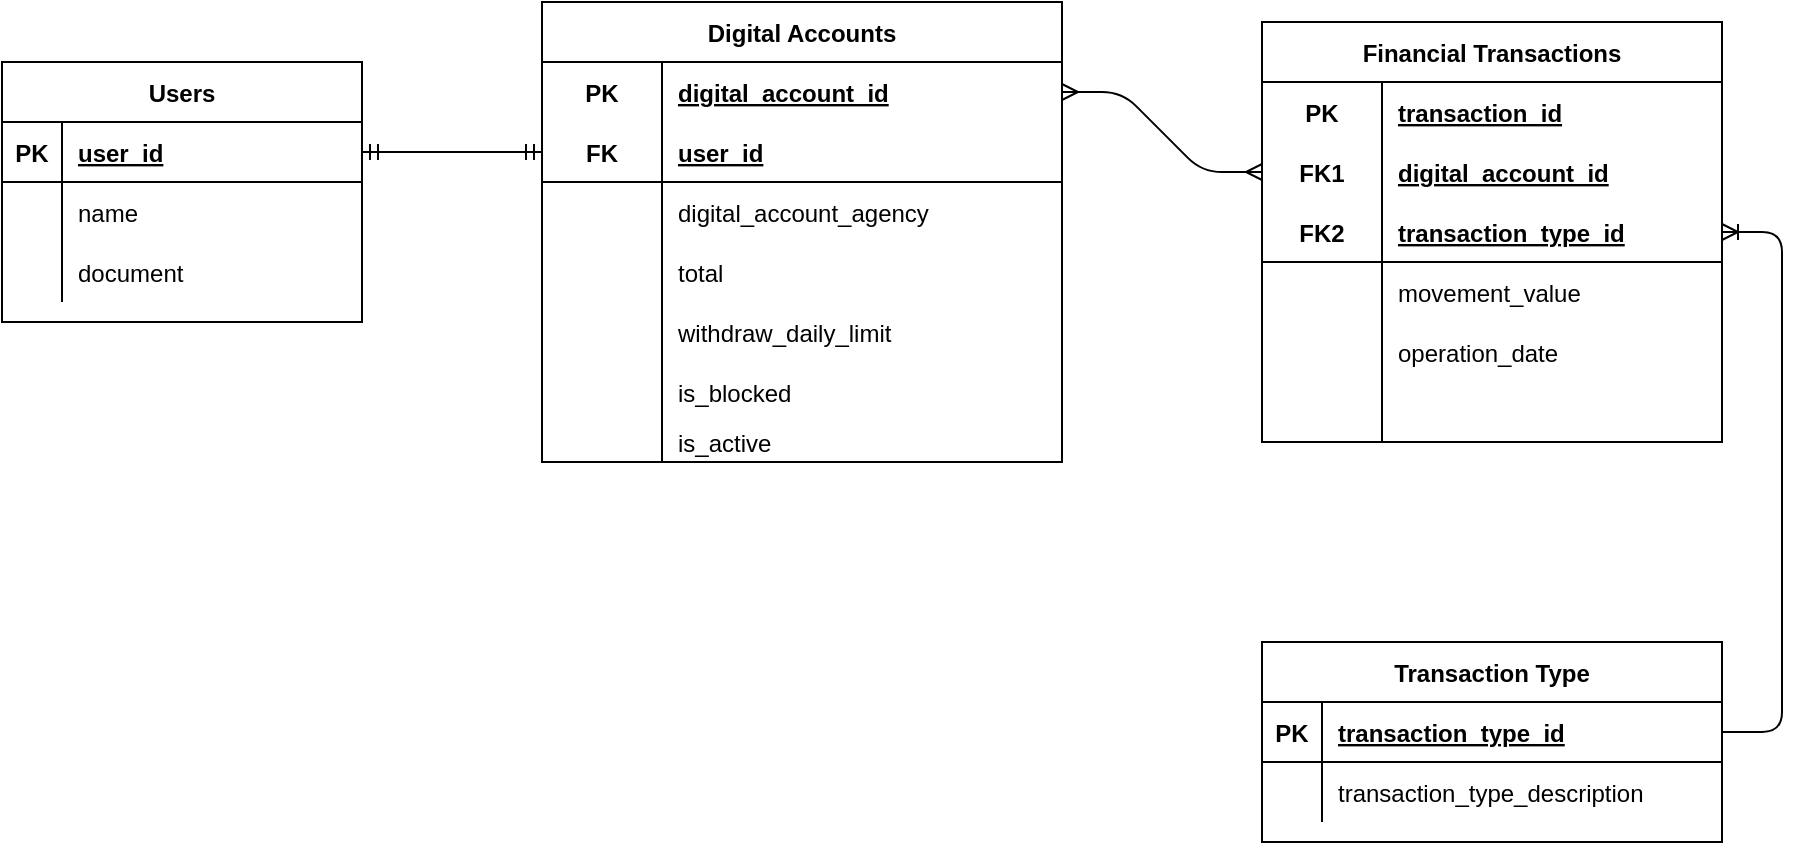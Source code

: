 <mxfile version="17.1.2" type="google" pages="11"><diagram id="EY2dYOynuXEqXo7VP-ML" name="DER"><mxGraphModel dx="1038" dy="547" grid="1" gridSize="10" guides="1" tooltips="1" connect="1" arrows="1" fold="1" page="1" pageScale="1" pageWidth="827" pageHeight="1169" math="0" shadow="0"><root><mxCell id="JXvav0etqM0iuWtkaZsx-0"/><mxCell id="JXvav0etqM0iuWtkaZsx-1" parent="JXvav0etqM0iuWtkaZsx-0"/><mxCell id="JXvav0etqM0iuWtkaZsx-2" value="Users" style="shape=table;startSize=30;container=1;collapsible=1;childLayout=tableLayout;fixedRows=1;rowLines=0;fontStyle=1;align=center;resizeLast=1;" parent="JXvav0etqM0iuWtkaZsx-1" vertex="1"><mxGeometry x="30" y="120" width="180" height="130" as="geometry"/></mxCell><mxCell id="JXvav0etqM0iuWtkaZsx-3" value="" style="shape=partialRectangle;collapsible=0;dropTarget=0;pointerEvents=0;fillColor=none;top=0;left=0;bottom=1;right=0;points=[[0,0.5],[1,0.5]];portConstraint=eastwest;" parent="JXvav0etqM0iuWtkaZsx-2" vertex="1"><mxGeometry y="30" width="180" height="30" as="geometry"/></mxCell><mxCell id="JXvav0etqM0iuWtkaZsx-4" value="PK" style="shape=partialRectangle;connectable=0;fillColor=none;top=0;left=0;bottom=0;right=0;fontStyle=1;overflow=hidden;" parent="JXvav0etqM0iuWtkaZsx-3" vertex="1"><mxGeometry width="30" height="30" as="geometry"><mxRectangle width="30" height="30" as="alternateBounds"/></mxGeometry></mxCell><mxCell id="JXvav0etqM0iuWtkaZsx-5" value="user_id" style="shape=partialRectangle;connectable=0;fillColor=none;top=0;left=0;bottom=0;right=0;align=left;spacingLeft=6;fontStyle=5;overflow=hidden;" parent="JXvav0etqM0iuWtkaZsx-3" vertex="1"><mxGeometry x="30" width="150" height="30" as="geometry"><mxRectangle width="150" height="30" as="alternateBounds"/></mxGeometry></mxCell><mxCell id="JXvav0etqM0iuWtkaZsx-6" value="" style="shape=partialRectangle;collapsible=0;dropTarget=0;pointerEvents=0;fillColor=none;top=0;left=0;bottom=0;right=0;points=[[0,0.5],[1,0.5]];portConstraint=eastwest;" parent="JXvav0etqM0iuWtkaZsx-2" vertex="1"><mxGeometry y="60" width="180" height="30" as="geometry"/></mxCell><mxCell id="JXvav0etqM0iuWtkaZsx-7" value="" style="shape=partialRectangle;connectable=0;fillColor=none;top=0;left=0;bottom=0;right=0;editable=1;overflow=hidden;" parent="JXvav0etqM0iuWtkaZsx-6" vertex="1"><mxGeometry width="30" height="30" as="geometry"><mxRectangle width="30" height="30" as="alternateBounds"/></mxGeometry></mxCell><mxCell id="JXvav0etqM0iuWtkaZsx-8" value="name" style="shape=partialRectangle;connectable=0;fillColor=none;top=0;left=0;bottom=0;right=0;align=left;spacingLeft=6;overflow=hidden;" parent="JXvav0etqM0iuWtkaZsx-6" vertex="1"><mxGeometry x="30" width="150" height="30" as="geometry"><mxRectangle width="150" height="30" as="alternateBounds"/></mxGeometry></mxCell><mxCell id="JXvav0etqM0iuWtkaZsx-9" value="" style="shape=partialRectangle;collapsible=0;dropTarget=0;pointerEvents=0;fillColor=none;top=0;left=0;bottom=0;right=0;points=[[0,0.5],[1,0.5]];portConstraint=eastwest;" parent="JXvav0etqM0iuWtkaZsx-2" vertex="1"><mxGeometry y="90" width="180" height="30" as="geometry"/></mxCell><mxCell id="JXvav0etqM0iuWtkaZsx-10" value="" style="shape=partialRectangle;connectable=0;fillColor=none;top=0;left=0;bottom=0;right=0;editable=1;overflow=hidden;" parent="JXvav0etqM0iuWtkaZsx-9" vertex="1"><mxGeometry width="30" height="30" as="geometry"><mxRectangle width="30" height="30" as="alternateBounds"/></mxGeometry></mxCell><mxCell id="JXvav0etqM0iuWtkaZsx-11" value="document" style="shape=partialRectangle;connectable=0;fillColor=none;top=0;left=0;bottom=0;right=0;align=left;spacingLeft=6;overflow=hidden;" parent="JXvav0etqM0iuWtkaZsx-9" vertex="1"><mxGeometry x="30" width="150" height="30" as="geometry"><mxRectangle width="150" height="30" as="alternateBounds"/></mxGeometry></mxCell><mxCell id="JXvav0etqM0iuWtkaZsx-35" value="Digital Accounts" style="shape=table;startSize=30;container=1;collapsible=1;childLayout=tableLayout;fixedRows=1;rowLines=0;fontStyle=1;align=center;resizeLast=1;" parent="JXvav0etqM0iuWtkaZsx-1" vertex="1"><mxGeometry x="300" y="90" width="260" height="230" as="geometry"/></mxCell><mxCell id="JXvav0etqM0iuWtkaZsx-36" value="" style="shape=partialRectangle;collapsible=0;dropTarget=0;pointerEvents=0;fillColor=none;top=0;left=0;bottom=0;right=0;points=[[0,0.5],[1,0.5]];portConstraint=eastwest;" parent="JXvav0etqM0iuWtkaZsx-35" vertex="1"><mxGeometry y="30" width="260" height="30" as="geometry"/></mxCell><mxCell id="JXvav0etqM0iuWtkaZsx-37" value="PK" style="shape=partialRectangle;connectable=0;fillColor=none;top=0;left=0;bottom=0;right=0;fontStyle=1;overflow=hidden;" parent="JXvav0etqM0iuWtkaZsx-36" vertex="1"><mxGeometry width="60" height="30" as="geometry"><mxRectangle width="60" height="30" as="alternateBounds"/></mxGeometry></mxCell><mxCell id="JXvav0etqM0iuWtkaZsx-38" value="digital_account_id" style="shape=partialRectangle;connectable=0;fillColor=none;top=0;left=0;bottom=0;right=0;align=left;spacingLeft=6;fontStyle=5;overflow=hidden;" parent="JXvav0etqM0iuWtkaZsx-36" vertex="1"><mxGeometry x="60" width="200" height="30" as="geometry"><mxRectangle width="200" height="30" as="alternateBounds"/></mxGeometry></mxCell><mxCell id="JXvav0etqM0iuWtkaZsx-39" value="" style="shape=partialRectangle;collapsible=0;dropTarget=0;pointerEvents=0;fillColor=none;top=0;left=0;bottom=1;right=0;points=[[0,0.5],[1,0.5]];portConstraint=eastwest;" parent="JXvav0etqM0iuWtkaZsx-35" vertex="1"><mxGeometry y="60" width="260" height="30" as="geometry"/></mxCell><mxCell id="JXvav0etqM0iuWtkaZsx-40" value="FK" style="shape=partialRectangle;connectable=0;fillColor=none;top=0;left=0;bottom=0;right=0;fontStyle=1;overflow=hidden;" parent="JXvav0etqM0iuWtkaZsx-39" vertex="1"><mxGeometry width="60" height="30" as="geometry"><mxRectangle width="60" height="30" as="alternateBounds"/></mxGeometry></mxCell><mxCell id="JXvav0etqM0iuWtkaZsx-41" value="user_id" style="shape=partialRectangle;connectable=0;fillColor=none;top=0;left=0;bottom=0;right=0;align=left;spacingLeft=6;fontStyle=5;overflow=hidden;" parent="JXvav0etqM0iuWtkaZsx-39" vertex="1"><mxGeometry x="60" width="200" height="30" as="geometry"><mxRectangle width="200" height="30" as="alternateBounds"/></mxGeometry></mxCell><mxCell id="PmOmKoNgSVHOaScLs8Yl-0" value="" style="shape=partialRectangle;collapsible=0;dropTarget=0;pointerEvents=0;fillColor=none;top=0;left=0;bottom=0;right=0;points=[[0,0.5],[1,0.5]];portConstraint=eastwest;" parent="JXvav0etqM0iuWtkaZsx-35" vertex="1"><mxGeometry y="90" width="260" height="30" as="geometry"/></mxCell><mxCell id="PmOmKoNgSVHOaScLs8Yl-1" value="" style="shape=partialRectangle;connectable=0;fillColor=none;top=0;left=0;bottom=0;right=0;fontStyle=1;overflow=hidden;" parent="PmOmKoNgSVHOaScLs8Yl-0" vertex="1"><mxGeometry width="60" height="30" as="geometry"><mxRectangle width="60" height="30" as="alternateBounds"/></mxGeometry></mxCell><mxCell id="PmOmKoNgSVHOaScLs8Yl-2" value="digital_account_agency" style="shape=partialRectangle;connectable=0;fillColor=none;top=0;left=0;bottom=0;right=0;align=left;spacingLeft=6;fontStyle=0;overflow=hidden;" parent="PmOmKoNgSVHOaScLs8Yl-0" vertex="1"><mxGeometry x="60" width="200" height="30" as="geometry"><mxRectangle width="200" height="30" as="alternateBounds"/></mxGeometry></mxCell><mxCell id="JXvav0etqM0iuWtkaZsx-42" value="" style="shape=partialRectangle;collapsible=0;dropTarget=0;pointerEvents=0;fillColor=none;top=0;left=0;bottom=0;right=0;points=[[0,0.5],[1,0.5]];portConstraint=eastwest;" parent="JXvav0etqM0iuWtkaZsx-35" vertex="1"><mxGeometry y="120" width="260" height="30" as="geometry"/></mxCell><mxCell id="JXvav0etqM0iuWtkaZsx-43" value="" style="shape=partialRectangle;connectable=0;fillColor=none;top=0;left=0;bottom=0;right=0;editable=1;overflow=hidden;" parent="JXvav0etqM0iuWtkaZsx-42" vertex="1"><mxGeometry width="60" height="30" as="geometry"><mxRectangle width="60" height="30" as="alternateBounds"/></mxGeometry></mxCell><mxCell id="JXvav0etqM0iuWtkaZsx-44" value="total" style="shape=partialRectangle;connectable=0;fillColor=none;top=0;left=0;bottom=0;right=0;align=left;spacingLeft=6;overflow=hidden;" parent="JXvav0etqM0iuWtkaZsx-42" vertex="1"><mxGeometry x="60" width="200" height="30" as="geometry"><mxRectangle width="200" height="30" as="alternateBounds"/></mxGeometry></mxCell><mxCell id="sa5DX6vJrHPmhSTXpmD4-0" value="" style="shape=partialRectangle;collapsible=0;dropTarget=0;pointerEvents=0;fillColor=none;top=0;left=0;bottom=0;right=0;points=[[0,0.5],[1,0.5]];portConstraint=eastwest;" vertex="1" parent="JXvav0etqM0iuWtkaZsx-35"><mxGeometry y="150" width="260" height="30" as="geometry"/></mxCell><mxCell id="sa5DX6vJrHPmhSTXpmD4-1" value="" style="shape=partialRectangle;connectable=0;fillColor=none;top=0;left=0;bottom=0;right=0;editable=1;overflow=hidden;" vertex="1" parent="sa5DX6vJrHPmhSTXpmD4-0"><mxGeometry width="60" height="30" as="geometry"><mxRectangle width="60" height="30" as="alternateBounds"/></mxGeometry></mxCell><mxCell id="sa5DX6vJrHPmhSTXpmD4-2" value="withdraw_daily_limit" style="shape=partialRectangle;connectable=0;fillColor=none;top=0;left=0;bottom=0;right=0;align=left;spacingLeft=6;overflow=hidden;" vertex="1" parent="sa5DX6vJrHPmhSTXpmD4-0"><mxGeometry x="60" width="200" height="30" as="geometry"><mxRectangle width="200" height="30" as="alternateBounds"/></mxGeometry></mxCell><mxCell id="PmOmKoNgSVHOaScLs8Yl-3" value="" style="shape=partialRectangle;collapsible=0;dropTarget=0;pointerEvents=0;fillColor=none;top=0;left=0;bottom=0;right=0;points=[[0,0.5],[1,0.5]];portConstraint=eastwest;" parent="JXvav0etqM0iuWtkaZsx-35" vertex="1"><mxGeometry y="180" width="260" height="30" as="geometry"/></mxCell><mxCell id="PmOmKoNgSVHOaScLs8Yl-4" value="" style="shape=partialRectangle;connectable=0;fillColor=none;top=0;left=0;bottom=0;right=0;editable=1;overflow=hidden;" parent="PmOmKoNgSVHOaScLs8Yl-3" vertex="1"><mxGeometry width="60" height="30" as="geometry"><mxRectangle width="60" height="30" as="alternateBounds"/></mxGeometry></mxCell><mxCell id="PmOmKoNgSVHOaScLs8Yl-5" value="is_blocked" style="shape=partialRectangle;connectable=0;fillColor=none;top=0;left=0;bottom=0;right=0;align=left;spacingLeft=6;overflow=hidden;" parent="PmOmKoNgSVHOaScLs8Yl-3" vertex="1"><mxGeometry x="60" width="200" height="30" as="geometry"><mxRectangle width="200" height="30" as="alternateBounds"/></mxGeometry></mxCell><mxCell id="PmOmKoNgSVHOaScLs8Yl-6" value="" style="shape=partialRectangle;collapsible=0;dropTarget=0;pointerEvents=0;fillColor=none;top=0;left=0;bottom=0;right=0;points=[[0,0.5],[1,0.5]];portConstraint=eastwest;" parent="JXvav0etqM0iuWtkaZsx-35" vertex="1"><mxGeometry y="210" width="260" height="20" as="geometry"/></mxCell><mxCell id="PmOmKoNgSVHOaScLs8Yl-7" value="" style="shape=partialRectangle;connectable=0;fillColor=none;top=0;left=0;bottom=0;right=0;editable=1;overflow=hidden;" parent="PmOmKoNgSVHOaScLs8Yl-6" vertex="1"><mxGeometry width="60" height="20" as="geometry"><mxRectangle width="60" height="20" as="alternateBounds"/></mxGeometry></mxCell><mxCell id="PmOmKoNgSVHOaScLs8Yl-8" value="is_active" style="shape=partialRectangle;connectable=0;fillColor=none;top=0;left=0;bottom=0;right=0;align=left;spacingLeft=6;overflow=hidden;" parent="PmOmKoNgSVHOaScLs8Yl-6" vertex="1"><mxGeometry x="60" width="200" height="20" as="geometry"><mxRectangle width="200" height="20" as="alternateBounds"/></mxGeometry></mxCell><mxCell id="JXvav0etqM0iuWtkaZsx-48" value="Financial Transactions" style="shape=table;startSize=30;container=1;collapsible=1;childLayout=tableLayout;fixedRows=1;rowLines=0;fontStyle=1;align=center;resizeLast=1;" parent="JXvav0etqM0iuWtkaZsx-1" vertex="1"><mxGeometry x="660" y="100" width="230" height="210" as="geometry"/></mxCell><mxCell id="JXvav0etqM0iuWtkaZsx-49" value="" style="shape=partialRectangle;collapsible=0;dropTarget=0;pointerEvents=0;fillColor=none;top=0;left=0;bottom=0;right=0;points=[[0,0.5],[1,0.5]];portConstraint=eastwest;" parent="JXvav0etqM0iuWtkaZsx-48" vertex="1"><mxGeometry y="30" width="230" height="30" as="geometry"/></mxCell><mxCell id="JXvav0etqM0iuWtkaZsx-50" value="PK" style="shape=partialRectangle;connectable=0;fillColor=none;top=0;left=0;bottom=0;right=0;fontStyle=1;overflow=hidden;" parent="JXvav0etqM0iuWtkaZsx-49" vertex="1"><mxGeometry width="60" height="30" as="geometry"><mxRectangle width="60" height="30" as="alternateBounds"/></mxGeometry></mxCell><mxCell id="JXvav0etqM0iuWtkaZsx-51" value="transaction_id" style="shape=partialRectangle;connectable=0;fillColor=none;top=0;left=0;bottom=0;right=0;align=left;spacingLeft=6;fontStyle=5;overflow=hidden;" parent="JXvav0etqM0iuWtkaZsx-49" vertex="1"><mxGeometry x="60" width="170" height="30" as="geometry"><mxRectangle width="170" height="30" as="alternateBounds"/></mxGeometry></mxCell><mxCell id="JXvav0etqM0iuWtkaZsx-68" value="" style="shape=partialRectangle;collapsible=0;dropTarget=0;pointerEvents=0;fillColor=none;top=0;left=0;bottom=0;right=0;points=[[0,0.5],[1,0.5]];portConstraint=eastwest;" parent="JXvav0etqM0iuWtkaZsx-48" vertex="1"><mxGeometry y="60" width="230" height="30" as="geometry"/></mxCell><mxCell id="JXvav0etqM0iuWtkaZsx-69" value="FK1" style="shape=partialRectangle;connectable=0;fillColor=none;top=0;left=0;bottom=0;right=0;fontStyle=1;overflow=hidden;" parent="JXvav0etqM0iuWtkaZsx-68" vertex="1"><mxGeometry width="60" height="30" as="geometry"><mxRectangle width="60" height="30" as="alternateBounds"/></mxGeometry></mxCell><mxCell id="JXvav0etqM0iuWtkaZsx-70" value="digital_account_id" style="shape=partialRectangle;connectable=0;fillColor=none;top=0;left=0;bottom=0;right=0;align=left;spacingLeft=6;fontStyle=5;overflow=hidden;" parent="JXvav0etqM0iuWtkaZsx-68" vertex="1"><mxGeometry x="60" width="170" height="30" as="geometry"><mxRectangle width="170" height="30" as="alternateBounds"/></mxGeometry></mxCell><mxCell id="JXvav0etqM0iuWtkaZsx-52" value="" style="shape=partialRectangle;collapsible=0;dropTarget=0;pointerEvents=0;fillColor=none;top=0;left=0;bottom=1;right=0;points=[[0,0.5],[1,0.5]];portConstraint=eastwest;" parent="JXvav0etqM0iuWtkaZsx-48" vertex="1"><mxGeometry y="90" width="230" height="30" as="geometry"/></mxCell><mxCell id="JXvav0etqM0iuWtkaZsx-53" value="FK2" style="shape=partialRectangle;connectable=0;fillColor=none;top=0;left=0;bottom=0;right=0;fontStyle=1;overflow=hidden;" parent="JXvav0etqM0iuWtkaZsx-52" vertex="1"><mxGeometry width="60" height="30" as="geometry"><mxRectangle width="60" height="30" as="alternateBounds"/></mxGeometry></mxCell><mxCell id="JXvav0etqM0iuWtkaZsx-54" value="transaction_type_id" style="shape=partialRectangle;connectable=0;fillColor=none;top=0;left=0;bottom=0;right=0;align=left;spacingLeft=6;fontStyle=5;overflow=hidden;" parent="JXvav0etqM0iuWtkaZsx-52" vertex="1"><mxGeometry x="60" width="170" height="30" as="geometry"><mxRectangle width="170" height="30" as="alternateBounds"/></mxGeometry></mxCell><mxCell id="JXvav0etqM0iuWtkaZsx-72" value="" style="shape=partialRectangle;collapsible=0;dropTarget=0;pointerEvents=0;fillColor=none;top=0;left=0;bottom=0;right=0;points=[[0,0.5],[1,0.5]];portConstraint=eastwest;" parent="JXvav0etqM0iuWtkaZsx-48" vertex="1"><mxGeometry y="120" width="230" height="30" as="geometry"/></mxCell><mxCell id="JXvav0etqM0iuWtkaZsx-73" value="" style="shape=partialRectangle;connectable=0;fillColor=none;top=0;left=0;bottom=0;right=0;editable=1;overflow=hidden;" parent="JXvav0etqM0iuWtkaZsx-72" vertex="1"><mxGeometry width="60" height="30" as="geometry"><mxRectangle width="60" height="30" as="alternateBounds"/></mxGeometry></mxCell><mxCell id="JXvav0etqM0iuWtkaZsx-74" value="movement_value" style="shape=partialRectangle;connectable=0;fillColor=none;top=0;left=0;bottom=0;right=0;align=left;spacingLeft=6;overflow=hidden;" parent="JXvav0etqM0iuWtkaZsx-72" vertex="1"><mxGeometry x="60" width="170" height="30" as="geometry"><mxRectangle width="170" height="30" as="alternateBounds"/></mxGeometry></mxCell><mxCell id="JXvav0etqM0iuWtkaZsx-80" value="" style="shape=partialRectangle;collapsible=0;dropTarget=0;pointerEvents=0;fillColor=none;top=0;left=0;bottom=0;right=0;points=[[0,0.5],[1,0.5]];portConstraint=eastwest;" parent="JXvav0etqM0iuWtkaZsx-48" vertex="1"><mxGeometry y="150" width="230" height="30" as="geometry"/></mxCell><mxCell id="JXvav0etqM0iuWtkaZsx-81" value="" style="shape=partialRectangle;connectable=0;fillColor=none;top=0;left=0;bottom=0;right=0;editable=1;overflow=hidden;" parent="JXvav0etqM0iuWtkaZsx-80" vertex="1"><mxGeometry width="60" height="30" as="geometry"><mxRectangle width="60" height="30" as="alternateBounds"/></mxGeometry></mxCell><mxCell id="JXvav0etqM0iuWtkaZsx-82" value="operation_date" style="shape=partialRectangle;connectable=0;fillColor=none;top=0;left=0;bottom=0;right=0;align=left;spacingLeft=6;overflow=hidden;" parent="JXvav0etqM0iuWtkaZsx-80" vertex="1"><mxGeometry x="60" width="170" height="30" as="geometry"><mxRectangle width="170" height="30" as="alternateBounds"/></mxGeometry></mxCell><mxCell id="AfpkuxA1YZ63kUEiRhSi-5" value="" style="shape=partialRectangle;collapsible=0;dropTarget=0;pointerEvents=0;fillColor=none;top=0;left=0;bottom=0;right=0;points=[[0,0.5],[1,0.5]];portConstraint=eastwest;" parent="JXvav0etqM0iuWtkaZsx-48" vertex="1"><mxGeometry y="180" width="230" height="30" as="geometry"/></mxCell><mxCell id="AfpkuxA1YZ63kUEiRhSi-6" value="" style="shape=partialRectangle;connectable=0;fillColor=none;top=0;left=0;bottom=0;right=0;fontStyle=1;overflow=hidden;" parent="AfpkuxA1YZ63kUEiRhSi-5" vertex="1"><mxGeometry width="60" height="30" as="geometry"><mxRectangle width="60" height="30" as="alternateBounds"/></mxGeometry></mxCell><mxCell id="AfpkuxA1YZ63kUEiRhSi-7" value="" style="shape=partialRectangle;connectable=0;fillColor=none;top=0;left=0;bottom=0;right=0;align=left;spacingLeft=6;fontStyle=5;overflow=hidden;" parent="AfpkuxA1YZ63kUEiRhSi-5" vertex="1"><mxGeometry x="60" width="170" height="30" as="geometry"><mxRectangle width="170" height="30" as="alternateBounds"/></mxGeometry></mxCell><mxCell id="JXvav0etqM0iuWtkaZsx-66" value="" style="edgeStyle=entityRelationEdgeStyle;fontSize=12;html=1;endArrow=ERmany;startArrow=ERmany;entryX=0;entryY=0.5;entryDx=0;entryDy=0;exitX=1;exitY=0.5;exitDx=0;exitDy=0;" parent="JXvav0etqM0iuWtkaZsx-1" source="JXvav0etqM0iuWtkaZsx-36" target="JXvav0etqM0iuWtkaZsx-68" edge="1"><mxGeometry width="100" height="100" relative="1" as="geometry"><mxPoint x="600" y="195" as="sourcePoint"/><mxPoint x="670" y="255" as="targetPoint"/></mxGeometry></mxCell><mxCell id="AfpkuxA1YZ63kUEiRhSi-8" value="Transaction Type" style="shape=table;startSize=30;container=1;collapsible=1;childLayout=tableLayout;fixedRows=1;rowLines=0;fontStyle=1;align=center;resizeLast=1;" parent="JXvav0etqM0iuWtkaZsx-1" vertex="1"><mxGeometry x="660" y="410" width="230" height="100" as="geometry"/></mxCell><mxCell id="AfpkuxA1YZ63kUEiRhSi-9" value="" style="shape=partialRectangle;collapsible=0;dropTarget=0;pointerEvents=0;fillColor=none;top=0;left=0;bottom=1;right=0;points=[[0,0.5],[1,0.5]];portConstraint=eastwest;" parent="AfpkuxA1YZ63kUEiRhSi-8" vertex="1"><mxGeometry y="30" width="230" height="30" as="geometry"/></mxCell><mxCell id="AfpkuxA1YZ63kUEiRhSi-10" value="PK" style="shape=partialRectangle;connectable=0;fillColor=none;top=0;left=0;bottom=0;right=0;fontStyle=1;overflow=hidden;" parent="AfpkuxA1YZ63kUEiRhSi-9" vertex="1"><mxGeometry width="30" height="30" as="geometry"><mxRectangle width="30" height="30" as="alternateBounds"/></mxGeometry></mxCell><mxCell id="AfpkuxA1YZ63kUEiRhSi-11" value="transaction_type_id" style="shape=partialRectangle;connectable=0;fillColor=none;top=0;left=0;bottom=0;right=0;align=left;spacingLeft=6;fontStyle=5;overflow=hidden;" parent="AfpkuxA1YZ63kUEiRhSi-9" vertex="1"><mxGeometry x="30" width="200" height="30" as="geometry"><mxRectangle width="200" height="30" as="alternateBounds"/></mxGeometry></mxCell><mxCell id="AfpkuxA1YZ63kUEiRhSi-12" value="" style="shape=partialRectangle;collapsible=0;dropTarget=0;pointerEvents=0;fillColor=none;top=0;left=0;bottom=0;right=0;points=[[0,0.5],[1,0.5]];portConstraint=eastwest;" parent="AfpkuxA1YZ63kUEiRhSi-8" vertex="1"><mxGeometry y="60" width="230" height="30" as="geometry"/></mxCell><mxCell id="AfpkuxA1YZ63kUEiRhSi-13" value="" style="shape=partialRectangle;connectable=0;fillColor=none;top=0;left=0;bottom=0;right=0;editable=1;overflow=hidden;" parent="AfpkuxA1YZ63kUEiRhSi-12" vertex="1"><mxGeometry width="30" height="30" as="geometry"><mxRectangle width="30" height="30" as="alternateBounds"/></mxGeometry></mxCell><mxCell id="AfpkuxA1YZ63kUEiRhSi-14" value="transaction_type_description" style="shape=partialRectangle;connectable=0;fillColor=none;top=0;left=0;bottom=0;right=0;align=left;spacingLeft=6;overflow=hidden;" parent="AfpkuxA1YZ63kUEiRhSi-12" vertex="1"><mxGeometry x="30" width="200" height="30" as="geometry"><mxRectangle width="200" height="30" as="alternateBounds"/></mxGeometry></mxCell><mxCell id="AfpkuxA1YZ63kUEiRhSi-21" value="" style="edgeStyle=entityRelationEdgeStyle;fontSize=12;html=1;endArrow=ERoneToMany;exitX=1;exitY=0.5;exitDx=0;exitDy=0;" parent="JXvav0etqM0iuWtkaZsx-1" source="AfpkuxA1YZ63kUEiRhSi-9" target="JXvav0etqM0iuWtkaZsx-52" edge="1"><mxGeometry width="100" height="100" relative="1" as="geometry"><mxPoint x="940" y="450" as="sourcePoint"/><mxPoint x="540" y="240" as="targetPoint"/></mxGeometry></mxCell><mxCell id="PmOmKoNgSVHOaScLs8Yl-9" value="" style="edgeStyle=entityRelationEdgeStyle;fontSize=12;html=1;endArrow=ERmandOne;startArrow=ERmandOne;rounded=0;entryX=0;entryY=0.5;entryDx=0;entryDy=0;exitX=1;exitY=0.5;exitDx=0;exitDy=0;" parent="JXvav0etqM0iuWtkaZsx-1" source="JXvav0etqM0iuWtkaZsx-3" target="JXvav0etqM0iuWtkaZsx-39" edge="1"><mxGeometry width="100" height="100" relative="1" as="geometry"><mxPoint x="360" y="330" as="sourcePoint"/><mxPoint x="460" y="230" as="targetPoint"/></mxGeometry></mxCell></root></mxGraphModel></diagram><diagram id="twKjMUpPmgXXfhEtJJox" name="TransactionFlux"><mxGraphModel dx="1038" dy="547" grid="1" gridSize="10" guides="1" tooltips="1" connect="1" arrows="1" fold="1" page="1" pageScale="1" pageWidth="827" pageHeight="1169" math="0" shadow="0"><root><mxCell id="3Pd-vBPNYqCQb3JzOdoU-0"/><mxCell id="3Pd-vBPNYqCQb3JzOdoU-1" parent="3Pd-vBPNYqCQb3JzOdoU-0"/><mxCell id="wCVd44rlzc6binBET6Wm-0" value="" style="group" parent="3Pd-vBPNYqCQb3JzOdoU-1" connectable="0" vertex="1"><mxGeometry x="44" y="100" width="740" height="600" as="geometry"/></mxCell><mxCell id="bvvs6HulYa7FGrpxTNW1-0" value="" style="rounded=0;whiteSpace=wrap;html=1;fontColor=#000000;align=center;verticalAlign=middle;" parent="wCVd44rlzc6binBET6Wm-0" vertex="1"><mxGeometry width="740" height="600" as="geometry"/></mxCell><mxCell id="3Pd-vBPNYqCQb3JzOdoU-21" value="Receive transaction request" style="rounded=0;whiteSpace=wrap;html=1;align=center;verticalAlign=middle;" parent="wCVd44rlzc6binBET6Wm-0" vertex="1"><mxGeometry x="30" y="133.87" width="120" height="60" as="geometry"/></mxCell><mxCell id="3Pd-vBPNYqCQb3JzOdoU-23" value="" style="edgeStyle=orthogonalEdgeStyle;rounded=0;orthogonalLoop=1;jettySize=auto;html=1;" parent="wCVd44rlzc6binBET6Wm-0" source="3Pd-vBPNYqCQb3JzOdoU-22" target="3Pd-vBPNYqCQb3JzOdoU-21" edge="1"><mxGeometry x="-4" y="-10" as="geometry"/></mxCell><mxCell id="3Pd-vBPNYqCQb3JzOdoU-22" value="Start" style="strokeWidth=2;html=1;shape=mxgraph.flowchart.start_2;whiteSpace=wrap;" parent="wCVd44rlzc6binBET6Wm-0" vertex="1"><mxGeometry x="55" y="19.997" width="70" height="67.742" as="geometry"/></mxCell><mxCell id="3Pd-vBPNYqCQb3JzOdoU-24" value="Identify transaction type" style="rounded=0;whiteSpace=wrap;html=1;align=center;verticalAlign=middle;" parent="wCVd44rlzc6binBET6Wm-0" vertex="1"><mxGeometry x="30" y="413.87" width="120" height="60" as="geometry"/></mxCell><mxCell id="3Pd-vBPNYqCQb3JzOdoU-27" value="Is Withdraw?" style="rhombus;whiteSpace=wrap;html=1;align=center;verticalAlign=middle;" parent="wCVd44rlzc6binBET6Wm-0" vertex="1"><mxGeometry x="265" y="123.87" width="80" height="80" as="geometry"/></mxCell><mxCell id="pUbny3Or_2571V-glum6-0" style="edgeStyle=orthogonalEdgeStyle;rounded=0;orthogonalLoop=1;jettySize=auto;html=1;entryX=0;entryY=0.5;entryDx=0;entryDy=0;fontColor=#6666FF;" parent="wCVd44rlzc6binBET6Wm-0" source="3Pd-vBPNYqCQb3JzOdoU-24" target="3Pd-vBPNYqCQb3JzOdoU-27" edge="1"><mxGeometry x="-4" y="-10" as="geometry"/></mxCell><UserObject label="&lt;u&gt;&lt;font color=&quot;#6666ff&quot;&gt;Withdraw Flux&lt;/font&gt;&lt;/u&gt;" link="data:page/id,T-vsJ-1bvWygW2ue1wYx" id="3Pd-vBPNYqCQb3JzOdoU-29"><mxCell style="rounded=0;whiteSpace=wrap;html=1;align=center;verticalAlign=middle;" parent="wCVd44rlzc6binBET6Wm-0" vertex="1"><mxGeometry x="410" y="133.87" width="120" height="60" as="geometry"/></mxCell></UserObject><mxCell id="3Pd-vBPNYqCQb3JzOdoU-30" value="" style="edgeStyle=orthogonalEdgeStyle;rounded=0;orthogonalLoop=1;jettySize=auto;html=1;" parent="wCVd44rlzc6binBET6Wm-0" source="3Pd-vBPNYqCQb3JzOdoU-27" target="3Pd-vBPNYqCQb3JzOdoU-29" edge="1"><mxGeometry x="-4" y="-10" as="geometry"/></mxCell><mxCell id="nxyPLlicef2am7FFiJ2G-1" value="Get Digital Account info" style="rounded=0;whiteSpace=wrap;html=1;align=center;verticalAlign=middle;" parent="wCVd44rlzc6binBET6Wm-0" vertex="1"><mxGeometry x="30" y="223.87" width="120" height="60" as="geometry"/></mxCell><mxCell id="nxyPLlicef2am7FFiJ2G-3" value="" style="edgeStyle=orthogonalEdgeStyle;rounded=0;orthogonalLoop=1;jettySize=auto;html=1;" parent="wCVd44rlzc6binBET6Wm-0" source="3Pd-vBPNYqCQb3JzOdoU-21" target="nxyPLlicef2am7FFiJ2G-1" edge="1"><mxGeometry x="-4" y="-10" as="geometry"/></mxCell><mxCell id="nxyPLlicef2am7FFiJ2G-4" value="" style="edgeStyle=orthogonalEdgeStyle;rounded=0;orthogonalLoop=1;jettySize=auto;html=1;" parent="wCVd44rlzc6binBET6Wm-0" source="nxyPLlicef2am7FFiJ2G-2" target="3Pd-vBPNYqCQb3JzOdoU-24" edge="1"><mxGeometry x="-4" y="-10" as="geometry"/></mxCell><mxCell id="nxyPLlicef2am7FFiJ2G-2" value="Do common transaction validation" style="rounded=0;whiteSpace=wrap;html=1;align=center;verticalAlign=middle;" parent="wCVd44rlzc6binBET6Wm-0" vertex="1"><mxGeometry x="30" y="313.87" width="120" height="60" as="geometry"/></mxCell><mxCell id="nxyPLlicef2am7FFiJ2G-0" value="" style="edgeStyle=orthogonalEdgeStyle;rounded=0;orthogonalLoop=1;jettySize=auto;html=1;" parent="wCVd44rlzc6binBET6Wm-0" source="nxyPLlicef2am7FFiJ2G-1" target="nxyPLlicef2am7FFiJ2G-2" edge="1"><mxGeometry x="-4" y="-10" as="geometry"/></mxCell><mxCell id="ZViqJWu5mR16C6750vsJ-0" value="Is Deposit?" style="rhombus;whiteSpace=wrap;html=1;align=center;verticalAlign=middle;" parent="wCVd44rlzc6binBET6Wm-0" vertex="1"><mxGeometry x="265" y="243.87" width="80" height="80" as="geometry"/></mxCell><mxCell id="ZViqJWu5mR16C6750vsJ-1" value="" style="edgeStyle=orthogonalEdgeStyle;rounded=0;orthogonalLoop=1;jettySize=auto;html=1;fontColor=#000000;" parent="wCVd44rlzc6binBET6Wm-0" source="3Pd-vBPNYqCQb3JzOdoU-27" target="ZViqJWu5mR16C6750vsJ-0" edge="1"><mxGeometry x="-4" y="-10" as="geometry"/></mxCell><mxCell id="ZViqJWu5mR16C6750vsJ-3" value="" style="edgeStyle=orthogonalEdgeStyle;rounded=0;orthogonalLoop=1;jettySize=auto;html=1;fontColor=#000000;" parent="wCVd44rlzc6binBET6Wm-0" source="ZViqJWu5mR16C6750vsJ-0" edge="1"><mxGeometry x="-4" y="-10" as="geometry"><mxPoint x="305" y="353.87" as="targetPoint"/></mxGeometry></mxCell><UserObject label="Deposit Flux" link="data:page/id,ksZC9N8Teq49AFliKBK9" id="ZViqJWu5mR16C6750vsJ-4"><mxCell style="rounded=0;whiteSpace=wrap;html=1;align=center;verticalAlign=middle;fontStyle=4;fontColor=#6666FF;" parent="wCVd44rlzc6binBET6Wm-0" vertex="1"><mxGeometry x="410" y="253.87" width="120" height="60" as="geometry"/></mxCell></UserObject><mxCell id="ZViqJWu5mR16C6750vsJ-5" value="" style="edgeStyle=orthogonalEdgeStyle;rounded=0;orthogonalLoop=1;jettySize=auto;html=1;fontColor=#000000;" parent="wCVd44rlzc6binBET6Wm-0" source="ZViqJWu5mR16C6750vsJ-0" target="ZViqJWu5mR16C6750vsJ-4" edge="1"><mxGeometry x="-4" y="-10" as="geometry"/></mxCell><mxCell id="ZViqJWu5mR16C6750vsJ-8" value="Invalid transaction" style="rounded=0;whiteSpace=wrap;html=1;align=center;verticalAlign=middle;" parent="wCVd44rlzc6binBET6Wm-0" vertex="1"><mxGeometry x="250" y="353.87" width="120" height="60" as="geometry"/></mxCell><mxCell id="yYatu1n-e7GewVSQEfBg-0" value="" style="ellipse;html=1;shape=endState;fillColor=#000000;" parent="wCVd44rlzc6binBET6Wm-0" vertex="1"><mxGeometry x="650" y="250" width="70" height="67.742" as="geometry"/></mxCell><mxCell id="Eal4TzQTkbV_J6KLZEtv-1" style="edgeStyle=orthogonalEdgeStyle;rounded=0;orthogonalLoop=1;jettySize=auto;html=1;entryX=0.5;entryY=0;entryDx=0;entryDy=0;fontColor=#000000;" parent="wCVd44rlzc6binBET6Wm-0" source="3Pd-vBPNYqCQb3JzOdoU-29" target="yYatu1n-e7GewVSQEfBg-0" edge="1"><mxGeometry relative="1" as="geometry"/></mxCell><mxCell id="Eal4TzQTkbV_J6KLZEtv-2" style="edgeStyle=orthogonalEdgeStyle;rounded=0;orthogonalLoop=1;jettySize=auto;html=1;entryX=0;entryY=0.5;entryDx=0;entryDy=0;fontColor=#000000;" parent="wCVd44rlzc6binBET6Wm-0" source="ZViqJWu5mR16C6750vsJ-4" target="yYatu1n-e7GewVSQEfBg-0" edge="1"><mxGeometry relative="1" as="geometry"/></mxCell><mxCell id="Eal4TzQTkbV_J6KLZEtv-3" style="edgeStyle=orthogonalEdgeStyle;rounded=0;orthogonalLoop=1;jettySize=auto;html=1;entryX=0.5;entryY=1;entryDx=0;entryDy=0;fontColor=#000000;" parent="wCVd44rlzc6binBET6Wm-0" source="ZViqJWu5mR16C6750vsJ-8" target="yYatu1n-e7GewVSQEfBg-0" edge="1"><mxGeometry relative="1" as="geometry"><Array as="points"><mxPoint x="305" y="450"/><mxPoint x="685" y="450"/></Array></mxGeometry></mxCell></root></mxGraphModel></diagram><diagram id="T-vsJ-1bvWygW2ue1wYx" name="WithdrawFlux"><mxGraphModel dx="1038" dy="547" grid="1" gridSize="10" guides="1" tooltips="1" connect="1" arrows="1" fold="1" page="1" pageScale="1" pageWidth="827" pageHeight="1169" math="0" shadow="0"><root><mxCell id="4SPRzYoAEr8fPBne7ZUZ-0"/><mxCell id="4SPRzYoAEr8fPBne7ZUZ-1" parent="4SPRzYoAEr8fPBne7ZUZ-0"/><mxCell id="v-CIgAJeH2dp40DRsaAg-1" value="" style="group" parent="4SPRzYoAEr8fPBne7ZUZ-1" connectable="0" vertex="1"><mxGeometry x="40" y="40" width="570" height="630" as="geometry"/></mxCell><mxCell id="v-CIgAJeH2dp40DRsaAg-0" value="" style="verticalLabelPosition=bottom;verticalAlign=top;html=1;shape=mxgraph.basic.rect;fillColor2=none;strokeWidth=1;size=20;indent=5;fontColor=#6666FF;" parent="v-CIgAJeH2dp40DRsaAg-1" vertex="1"><mxGeometry width="570" height="630" as="geometry"/></mxCell><mxCell id="9XZpNXVMbURxFYYlSPRL-2" value="" style="edgeStyle=orthogonalEdgeStyle;rounded=0;orthogonalLoop=1;jettySize=auto;html=1;" parent="v-CIgAJeH2dp40DRsaAg-1" source="9XZpNXVMbURxFYYlSPRL-0" edge="1"><mxGeometry x="-12.931" y="-5.473" as="geometry"><mxPoint x="86.207" y="146.312" as="targetPoint"/></mxGeometry></mxCell><mxCell id="9XZpNXVMbURxFYYlSPRL-0" value="Start" style="strokeWidth=2;html=1;shape=mxgraph.flowchart.start_2;whiteSpace=wrap;" parent="v-CIgAJeH2dp40DRsaAg-1" vertex="1"><mxGeometry x="56.034" y="17.855" width="60.345" height="60.484" as="geometry"/></mxCell><UserObject label="ValidateWithdraw Flux" link="data:page/id,Gma2g-bT-RmKoLeOOIm8" id="DVOqCU3YXD57tr7zxH2C-0"><mxCell style="rounded=0;whiteSpace=wrap;html=1;align=center;verticalAlign=middle;fontStyle=4;fontColor=#6666FF;" parent="v-CIgAJeH2dp40DRsaAg-1" vertex="1"><mxGeometry x="34.483" y="146.312" width="103.448" height="53.571" as="geometry"/></mxCell></UserObject><UserObject label="Do Withdraw" link="data:page/id,E12rr7umbiyKLJlYNl4L" id="4RgYhGzSKs0z8MJvUZIE-2"><mxCell style="rounded=0;whiteSpace=wrap;html=1;align=center;verticalAlign=middle;fontStyle=4;fontColor=#6666FF;" parent="v-CIgAJeH2dp40DRsaAg-1" vertex="1"><mxGeometry x="198.003" y="146.312" width="103.448" height="53.571" as="geometry"/></mxCell></UserObject><mxCell id="VKcEm0Ro-hR5q6Vjlc4H-0" value="" style="edgeStyle=orthogonalEdgeStyle;rounded=0;orthogonalLoop=1;jettySize=auto;html=1;fontColor=#6666FF;" parent="v-CIgAJeH2dp40DRsaAg-1" source="DVOqCU3YXD57tr7zxH2C-0" target="4RgYhGzSKs0z8MJvUZIE-2" edge="1"><mxGeometry relative="1" as="geometry"/></mxCell><mxCell id="CXkWLfIXddRZzRW3YP_X-1" value="Exception occurs?" style="rhombus;whiteSpace=wrap;html=1;align=center;verticalAlign=middle;" parent="v-CIgAJeH2dp40DRsaAg-1" vertex="1"><mxGeometry x="208.779" y="229.999" width="81.897" height="89.286" as="geometry"/></mxCell><mxCell id="CXkWLfIXddRZzRW3YP_X-2" value="" style="edgeStyle=orthogonalEdgeStyle;rounded=0;orthogonalLoop=1;jettySize=auto;html=1;fontColor=#000000;" parent="v-CIgAJeH2dp40DRsaAg-1" source="4RgYhGzSKs0z8MJvUZIE-2" target="CXkWLfIXddRZzRW3YP_X-1" edge="1"><mxGeometry x="12.659" y="-101.67" as="geometry"/></mxCell><mxCell id="CXkWLfIXddRZzRW3YP_X-3" value="Rollback 'Do Withdraw'" style="rounded=0;whiteSpace=wrap;html=1;fontColor=#000000;align=center;verticalAlign=middle;" parent="v-CIgAJeH2dp40DRsaAg-1" vertex="1"><mxGeometry x="333.779" y="247.856" width="103.448" height="53.571" as="geometry"/></mxCell><mxCell id="CXkWLfIXddRZzRW3YP_X-6" value="" style="edgeStyle=orthogonalEdgeStyle;rounded=0;orthogonalLoop=1;jettySize=auto;html=1;fontColor=#000000;" parent="v-CIgAJeH2dp40DRsaAg-1" source="CXkWLfIXddRZzRW3YP_X-1" target="CXkWLfIXddRZzRW3YP_X-3" edge="1"><mxGeometry x="-131.738" y="-0.126" as="geometry"/></mxCell><mxCell id="CXkWLfIXddRZzRW3YP_X-4" value="Commit 'Do Withdraw'" style="rounded=0;whiteSpace=wrap;html=1;fontColor=#000000;align=center;verticalAlign=middle;" parent="v-CIgAJeH2dp40DRsaAg-1" vertex="1"><mxGeometry x="198.003" y="363.927" width="103.448" height="53.571" as="geometry"/></mxCell><mxCell id="CXkWLfIXddRZzRW3YP_X-5" value="" style="edgeStyle=orthogonalEdgeStyle;rounded=0;orthogonalLoop=1;jettySize=auto;html=1;fontColor=#000000;" parent="v-CIgAJeH2dp40DRsaAg-1" source="CXkWLfIXddRZzRW3YP_X-1" target="CXkWLfIXddRZzRW3YP_X-4" edge="1"><mxGeometry x="-131.738" y="-0.126" as="geometry"/></mxCell><mxCell id="jGIUqZFPGNXK4S3qjrp6-3" value="Save Historic" style="rounded=0;whiteSpace=wrap;html=1;fontColor=#000000;align=center;verticalAlign=middle;" parent="v-CIgAJeH2dp40DRsaAg-1" vertex="1"><mxGeometry x="198.003" y="449.199" width="103.448" height="53.571" as="geometry"/></mxCell><mxCell id="VKcEm0Ro-hR5q6Vjlc4H-2" value="" style="edgeStyle=orthogonalEdgeStyle;rounded=0;orthogonalLoop=1;jettySize=auto;html=1;fontColor=#6666FF;" parent="v-CIgAJeH2dp40DRsaAg-1" source="CXkWLfIXddRZzRW3YP_X-4" target="jGIUqZFPGNXK4S3qjrp6-3" edge="1"><mxGeometry relative="1" as="geometry"/></mxCell><mxCell id="h-CZdgbqp_vFv6Vg137v-0" value="" style="ellipse;html=1;shape=endState;fillColor=#000000;" parent="v-CIgAJeH2dp40DRsaAg-1" vertex="1"><mxGeometry x="488.952" y="244.4" width="60.345" height="60.484" as="geometry"/></mxCell><mxCell id="h-CZdgbqp_vFv6Vg137v-1" value="" style="edgeStyle=orthogonalEdgeStyle;rounded=0;orthogonalLoop=1;jettySize=auto;html=1;fontColor=#000000;" parent="v-CIgAJeH2dp40DRsaAg-1" source="CXkWLfIXddRZzRW3YP_X-3" target="h-CZdgbqp_vFv6Vg137v-0" edge="1"><mxGeometry relative="1" as="geometry"/></mxCell><mxCell id="eqUhjyD9mBpB39GbmuKz-0" value="" style="ellipse;html=1;shape=endState;fillColor=#000000;" parent="v-CIgAJeH2dp40DRsaAg-1" vertex="1"><mxGeometry x="219.555" y="551.074" width="60.345" height="60.484" as="geometry"/></mxCell><mxCell id="VKcEm0Ro-hR5q6Vjlc4H-1" value="" style="edgeStyle=orthogonalEdgeStyle;rounded=0;orthogonalLoop=1;jettySize=auto;html=1;fontColor=#6666FF;" parent="v-CIgAJeH2dp40DRsaAg-1" source="jGIUqZFPGNXK4S3qjrp6-3" target="eqUhjyD9mBpB39GbmuKz-0" edge="1"><mxGeometry relative="1" as="geometry"/></mxCell><mxCell id="eqUhjyD9mBpB39GbmuKz-2" value="Yes" style="text;html=1;strokeColor=none;fillColor=none;align=center;verticalAlign=middle;whiteSpace=wrap;rounded=0;fontColor=#000000;" parent="v-CIgAJeH2dp40DRsaAg-1" vertex="1"><mxGeometry x="290.676" y="256.784" width="34.483" height="17.857" as="geometry"/></mxCell><mxCell id="eqUhjyD9mBpB39GbmuKz-3" value="No" style="text;html=1;strokeColor=none;fillColor=none;align=center;verticalAlign=middle;whiteSpace=wrap;rounded=0;fontColor=#000000;" parent="v-CIgAJeH2dp40DRsaAg-1" vertex="1"><mxGeometry x="245.417" y="319.284" width="34.483" height="17.857" as="geometry"/></mxCell></root></mxGraphModel></diagram><diagram id="Gma2g-bT-RmKoLeOOIm8" name="ValidateWithdrawFlux"><mxGraphModel dx="2692" dy="547" grid="1" gridSize="10" guides="1" tooltips="1" connect="1" arrows="1" fold="1" page="1" pageScale="1" pageWidth="827" pageHeight="1169" math="0" shadow="0"><root><mxCell id="poCNCnRf4595aHO1CCqt-0"/><mxCell id="poCNCnRf4595aHO1CCqt-1" parent="poCNCnRf4595aHO1CCqt-0"/><mxCell id="bUyKtWvSNeYeCXw7dK0O-1" value="" style="group" vertex="1" connectable="0" parent="poCNCnRf4595aHO1CCqt-1"><mxGeometry x="-1520" y="40" width="480" height="400" as="geometry"/></mxCell><mxCell id="-1ALmnvVzS3-QyvBbbEm-18" value="" style="verticalLabelPosition=bottom;verticalAlign=top;html=1;shape=mxgraph.basic.rect;fillColor2=none;strokeWidth=1;size=20;indent=5;fontColor=#6666FF;" parent="bUyKtWvSNeYeCXw7dK0O-1" vertex="1"><mxGeometry width="480" height="400" as="geometry"/></mxCell><mxCell id="GsCtC6jBBoktJUSrx32t-1" value="" style="edgeStyle=orthogonalEdgeStyle;rounded=0;orthogonalLoop=1;jettySize=auto;html=1;" parent="bUyKtWvSNeYeCXw7dK0O-1" source="ObDxRVjVA3R1j3cKih8E-0" edge="1"><mxGeometry relative="1" as="geometry"><mxPoint x="68" y="150" as="targetPoint"/></mxGeometry></mxCell><mxCell id="ObDxRVjVA3R1j3cKih8E-0" value="Start" style="strokeWidth=2;html=1;shape=mxgraph.flowchart.start_2;whiteSpace=wrap;" parent="bUyKtWvSNeYeCXw7dK0O-1" vertex="1"><mxGeometry x="33" y="16.127" width="70" height="67.742" as="geometry"/></mxCell><mxCell id="50aHNfeLosRtcZKWpqPm-0" value="Has Balance Available?" style="rhombus;whiteSpace=wrap;html=1;align=center;verticalAlign=middle;" parent="bUyKtWvSNeYeCXw7dK0O-1" vertex="1"><mxGeometry x="20.5" y="150" width="95" height="100" as="geometry"/></mxCell><mxCell id="50aHNfeLosRtcZKWpqPm-7" value="Yes" style="text;html=1;strokeColor=none;fillColor=none;align=center;verticalAlign=middle;whiteSpace=wrap;rounded=0;" parent="bUyKtWvSNeYeCXw7dK0O-1" vertex="1"><mxGeometry x="115.5" y="170" width="40" height="20" as="geometry"/></mxCell><mxCell id="-1ALmnvVzS3-QyvBbbEm-14" style="edgeStyle=orthogonalEdgeStyle;rounded=0;orthogonalLoop=1;jettySize=auto;html=1;fontColor=#6666FF;exitX=0.5;exitY=1;exitDx=0;exitDy=0;" parent="bUyKtWvSNeYeCXw7dK0O-1" source="50aHNfeLosRtcZKWpqPm-0" target="50aHNfeLosRtcZKWpqPm-23" edge="1"><mxGeometry relative="1" as="geometry"/></mxCell><mxCell id="50aHNfeLosRtcZKWpqPm-23" value="" style="ellipse;html=1;shape=endState;fillColor=#000000;" parent="bUyKtWvSNeYeCXw7dK0O-1" vertex="1"><mxGeometry x="140" y="310.002" width="70" height="67.742" as="geometry"/></mxCell><mxCell id="-1ALmnvVzS3-QyvBbbEm-15" style="edgeStyle=orthogonalEdgeStyle;rounded=0;orthogonalLoop=1;jettySize=auto;html=1;entryX=0.5;entryY=0;entryDx=0;entryDy=0;fontColor=#6666FF;" parent="bUyKtWvSNeYeCXw7dK0O-1" source="-1ALmnvVzS3-QyvBbbEm-2" target="50aHNfeLosRtcZKWpqPm-23" edge="1"><mxGeometry relative="1" as="geometry"><Array as="points"><mxPoint x="280" y="280"/><mxPoint x="175" y="280"/></Array></mxGeometry></mxCell><mxCell id="-1ALmnvVzS3-QyvBbbEm-2" value="Has Daily Limit &amp;gt;= Withdraw value?" style="rhombus;whiteSpace=wrap;html=1;align=center;verticalAlign=middle;" parent="bUyKtWvSNeYeCXw7dK0O-1" vertex="1"><mxGeometry x="216" y="140" width="127" height="120" as="geometry"/></mxCell><mxCell id="-1ALmnvVzS3-QyvBbbEm-3" style="edgeStyle=orthogonalEdgeStyle;rounded=0;orthogonalLoop=1;jettySize=auto;html=1;fontColor=#6666FF;" parent="bUyKtWvSNeYeCXw7dK0O-1" source="50aHNfeLosRtcZKWpqPm-0" target="-1ALmnvVzS3-QyvBbbEm-2" edge="1"><mxGeometry relative="1" as="geometry"/></mxCell><mxCell id="-1ALmnvVzS3-QyvBbbEm-7" value="Yes" style="text;html=1;strokeColor=none;fillColor=none;align=center;verticalAlign=middle;whiteSpace=wrap;rounded=0;" parent="bUyKtWvSNeYeCXw7dK0O-1" vertex="1"><mxGeometry x="340" y="170" width="40" height="20" as="geometry"/></mxCell><mxCell id="-1ALmnvVzS3-QyvBbbEm-8" value="" style="ellipse;html=1;shape=endState;fillColor=#000000;" parent="bUyKtWvSNeYeCXw7dK0O-1" vertex="1"><mxGeometry x="390" y="166.132" width="70" height="67.742" as="geometry"/></mxCell><mxCell id="bUyKtWvSNeYeCXw7dK0O-0" value="" style="edgeStyle=orthogonalEdgeStyle;rounded=0;orthogonalLoop=1;jettySize=auto;html=1;" edge="1" parent="bUyKtWvSNeYeCXw7dK0O-1" source="-1ALmnvVzS3-QyvBbbEm-2" target="-1ALmnvVzS3-QyvBbbEm-8"><mxGeometry relative="1" as="geometry"/></mxCell><mxCell id="-1ALmnvVzS3-QyvBbbEm-16" value="No" style="text;html=1;strokeColor=none;fillColor=none;align=center;verticalAlign=middle;whiteSpace=wrap;rounded=0;" parent="bUyKtWvSNeYeCXw7dK0O-1" vertex="1"><mxGeometry x="75.5" y="250" width="40" height="20" as="geometry"/></mxCell><mxCell id="-1ALmnvVzS3-QyvBbbEm-17" value="No" style="text;html=1;strokeColor=none;fillColor=none;align=center;verticalAlign=middle;whiteSpace=wrap;rounded=0;" parent="bUyKtWvSNeYeCXw7dK0O-1" vertex="1"><mxGeometry x="232" y="250" width="40" height="20" as="geometry"/></mxCell></root></mxGraphModel></diagram><diagram id="E12rr7umbiyKLJlYNl4L" name="DoWithdraw"><mxGraphModel dx="1038" dy="547" grid="1" gridSize="10" guides="1" tooltips="1" connect="1" arrows="1" fold="1" page="1" pageScale="1" pageWidth="827" pageHeight="1169" math="0" shadow="0"><root><mxCell id="jt6r3CIFhozquju86J8R-0"/><mxCell id="jt6r3CIFhozquju86J8R-1" parent="jt6r3CIFhozquju86J8R-0"/><mxCell id="nVgl6HG29W5nY012oBIA-4" value="" style="group" vertex="1" connectable="0" parent="jt6r3CIFhozquju86J8R-1"><mxGeometry x="193" y="40" width="240" height="720" as="geometry"/></mxCell><mxCell id="nVgl6HG29W5nY012oBIA-3" value="" style="rounded=0;whiteSpace=wrap;html=1;" vertex="1" parent="nVgl6HG29W5nY012oBIA-4"><mxGeometry width="240" height="720" as="geometry"/></mxCell><mxCell id="6bAIUiC6omRdEP5o-EGo-0" value="Start" style="strokeWidth=2;html=1;shape=mxgraph.flowchart.start_2;whiteSpace=wrap;" parent="nVgl6HG29W5nY012oBIA-4" vertex="1"><mxGeometry x="85" y="21.127" width="70" height="67.742" as="geometry"/></mxCell><mxCell id="_cG-C5aKoThwF9XCfx7r-0" value="Get total value of digital account and withdraw daily limit, and lock for next operation" style="rounded=0;whiteSpace=wrap;html=1;align=center;verticalAlign=middle;" parent="nVgl6HG29W5nY012oBIA-4" vertex="1"><mxGeometry x="53" y="145" width="134" height="75" as="geometry"/></mxCell><mxCell id="sQ81l414eAXbtbob9_Ru-0" value="" style="edgeStyle=orthogonalEdgeStyle;rounded=0;orthogonalLoop=1;jettySize=auto;html=1;fontColor=#000000;" parent="nVgl6HG29W5nY012oBIA-4" source="6bAIUiC6omRdEP5o-EGo-0" target="_cG-C5aKoThwF9XCfx7r-0" edge="1"><mxGeometry relative="1" as="geometry"/></mxCell><mxCell id="sQ81l414eAXbtbob9_Ru-1" value="Subtract value to withdraw from digital account total" style="rounded=0;whiteSpace=wrap;html=1;fontColor=#000000;align=center;verticalAlign=middle;" parent="nVgl6HG29W5nY012oBIA-4" vertex="1"><mxGeometry x="60" y="390" width="120" height="60" as="geometry"/></mxCell><mxCell id="sQ81l414eAXbtbob9_Ru-3" value="Update digital account with new values and release lock" style="rounded=0;whiteSpace=wrap;html=1;fontColor=#000000;align=center;verticalAlign=middle;" parent="nVgl6HG29W5nY012oBIA-4" vertex="1"><mxGeometry x="60" y="500" width="120" height="60" as="geometry"/></mxCell><mxCell id="sQ81l414eAXbtbob9_Ru-4" value="" style="edgeStyle=orthogonalEdgeStyle;rounded=0;orthogonalLoop=1;jettySize=auto;html=1;fontColor=#000000;" parent="nVgl6HG29W5nY012oBIA-4" source="sQ81l414eAXbtbob9_Ru-1" target="sQ81l414eAXbtbob9_Ru-3" edge="1"><mxGeometry relative="1" as="geometry"/></mxCell><mxCell id="Z3KcPhAAwvWYCOBAkI3L-0" value="" style="ellipse;html=1;shape=endState;fillColor=#000000;" parent="nVgl6HG29W5nY012oBIA-4" vertex="1"><mxGeometry x="85" y="610" width="70" height="67.742" as="geometry"/></mxCell><mxCell id="rtrVmSxJ15JkqHYVMkaJ-0" value="" style="edgeStyle=orthogonalEdgeStyle;rounded=0;orthogonalLoop=1;jettySize=auto;html=1;fontColor=#6666FF;" parent="nVgl6HG29W5nY012oBIA-4" source="sQ81l414eAXbtbob9_Ru-3" target="Z3KcPhAAwvWYCOBAkI3L-0" edge="1"><mxGeometry relative="1" as="geometry"/></mxCell><mxCell id="nVgl6HG29W5nY012oBIA-2" value="" style="edgeStyle=orthogonalEdgeStyle;rounded=0;orthogonalLoop=1;jettySize=auto;html=1;" edge="1" parent="nVgl6HG29W5nY012oBIA-4" source="nVgl6HG29W5nY012oBIA-0" target="sQ81l414eAXbtbob9_Ru-1"><mxGeometry relative="1" as="geometry"/></mxCell><mxCell id="nVgl6HG29W5nY012oBIA-0" value="Subtract value to withdraw from digital account daily limit" style="rounded=0;whiteSpace=wrap;html=1;fontColor=#000000;align=center;verticalAlign=middle;" vertex="1" parent="nVgl6HG29W5nY012oBIA-4"><mxGeometry x="60" y="270" width="120" height="60" as="geometry"/></mxCell><mxCell id="nVgl6HG29W5nY012oBIA-1" value="" style="edgeStyle=orthogonalEdgeStyle;rounded=0;orthogonalLoop=1;jettySize=auto;html=1;" edge="1" parent="nVgl6HG29W5nY012oBIA-4" source="_cG-C5aKoThwF9XCfx7r-0" target="nVgl6HG29W5nY012oBIA-0"><mxGeometry relative="1" as="geometry"/></mxCell></root></mxGraphModel></diagram><diagram id="ksZC9N8Teq49AFliKBK9" name="DepositFlux"><mxGraphModel dx="1038" dy="547" grid="1" gridSize="10" guides="1" tooltips="1" connect="1" arrows="1" fold="1" page="1" pageScale="1" pageWidth="827" pageHeight="1169" math="0" shadow="0"><root><mxCell id="_KIm5QAXPa6EHVbv9Dry-0"/><mxCell id="_KIm5QAXPa6EHVbv9Dry-1" parent="_KIm5QAXPa6EHVbv9Dry-0"/><mxCell id="I9jrSEIx0RSCO3_1eISY-1" value="" style="group" parent="_KIm5QAXPa6EHVbv9Dry-1" vertex="1" connectable="0"><mxGeometry x="137" y="40" width="552.07" height="600" as="geometry"/></mxCell><mxCell id="I9jrSEIx0RSCO3_1eISY-0" value="" style="rounded=0;whiteSpace=wrap;html=1;" parent="I9jrSEIx0RSCO3_1eISY-1" vertex="1"><mxGeometry width="552.07" height="600" as="geometry"/></mxCell><mxCell id="FRjAJOuSh6GuF2LPfD9h-3" value="Start" style="strokeWidth=2;html=1;shape=mxgraph.flowchart.start_2;whiteSpace=wrap;" parent="I9jrSEIx0RSCO3_1eISY-1" vertex="1"><mxGeometry x="38.104" y="17.855" width="60.345" height="60.484" as="geometry"/></mxCell><UserObject label="Do Deposit" link="data:page/id,-UQjjkwBWdRvid_peuTk" id="FRjAJOuSh6GuF2LPfD9h-5"><mxCell style="rounded=0;whiteSpace=wrap;html=1;align=center;verticalAlign=middle;fontStyle=4;fontColor=#6666FF;" parent="I9jrSEIx0RSCO3_1eISY-1" vertex="1"><mxGeometry x="16.553" y="150.002" width="103.448" height="53.571" as="geometry"/></mxCell></UserObject><mxCell id="FRjAJOuSh6GuF2LPfD9h-27" value="" style="edgeStyle=orthogonalEdgeStyle;rounded=0;orthogonalLoop=1;jettySize=auto;html=1;" parent="I9jrSEIx0RSCO3_1eISY-1" source="FRjAJOuSh6GuF2LPfD9h-3" target="FRjAJOuSh6GuF2LPfD9h-5" edge="1"><mxGeometry relative="1" as="geometry"/></mxCell><mxCell id="FRjAJOuSh6GuF2LPfD9h-11" value="Exception occurs?" style="rhombus;whiteSpace=wrap;html=1;align=center;verticalAlign=middle;" parent="I9jrSEIx0RSCO3_1eISY-1" vertex="1"><mxGeometry x="202.849" y="132.149" width="81.897" height="89.286" as="geometry"/></mxCell><mxCell id="FRjAJOuSh6GuF2LPfD9h-28" style="edgeStyle=orthogonalEdgeStyle;rounded=0;orthogonalLoop=1;jettySize=auto;html=1;" parent="I9jrSEIx0RSCO3_1eISY-1" source="FRjAJOuSh6GuF2LPfD9h-5" target="FRjAJOuSh6GuF2LPfD9h-11" edge="1"><mxGeometry relative="1" as="geometry"/></mxCell><mxCell id="FRjAJOuSh6GuF2LPfD9h-13" value="Rollback 'Do Deposit'" style="rounded=0;whiteSpace=wrap;html=1;fontColor=#000000;align=center;verticalAlign=middle;" parent="I9jrSEIx0RSCO3_1eISY-1" vertex="1"><mxGeometry x="327.849" y="150.006" width="103.448" height="53.571" as="geometry"/></mxCell><mxCell id="FRjAJOuSh6GuF2LPfD9h-14" value="" style="edgeStyle=orthogonalEdgeStyle;rounded=0;orthogonalLoop=1;jettySize=auto;html=1;fontColor=#000000;" parent="I9jrSEIx0RSCO3_1eISY-1" source="FRjAJOuSh6GuF2LPfD9h-11" target="FRjAJOuSh6GuF2LPfD9h-13" edge="1"><mxGeometry x="-137.668" y="-100.126" as="geometry"/></mxCell><mxCell id="FRjAJOuSh6GuF2LPfD9h-15" value="Commit 'Do Deposit'" style="rounded=0;whiteSpace=wrap;html=1;fontColor=#000000;align=center;verticalAlign=middle;" parent="I9jrSEIx0RSCO3_1eISY-1" vertex="1"><mxGeometry x="192.073" y="263.927" width="103.448" height="53.571" as="geometry"/></mxCell><mxCell id="FRjAJOuSh6GuF2LPfD9h-16" value="" style="edgeStyle=orthogonalEdgeStyle;rounded=0;orthogonalLoop=1;jettySize=auto;html=1;fontColor=#000000;" parent="I9jrSEIx0RSCO3_1eISY-1" source="FRjAJOuSh6GuF2LPfD9h-11" target="FRjAJOuSh6GuF2LPfD9h-15" edge="1"><mxGeometry x="-137.668" y="-100.126" as="geometry"/></mxCell><mxCell id="FRjAJOuSh6GuF2LPfD9h-17" value="Notify destination user" style="rounded=0;whiteSpace=wrap;html=1;fontColor=#000000;align=center;verticalAlign=middle;" parent="I9jrSEIx0RSCO3_1eISY-1" vertex="1"><mxGeometry x="192.073" y="357.231" width="103.448" height="53.571" as="geometry"/></mxCell><mxCell id="FRjAJOuSh6GuF2LPfD9h-18" value="" style="edgeStyle=orthogonalEdgeStyle;rounded=0;orthogonalLoop=1;jettySize=auto;html=1;fontColor=#000000;" parent="I9jrSEIx0RSCO3_1eISY-1" source="FRjAJOuSh6GuF2LPfD9h-15" target="FRjAJOuSh6GuF2LPfD9h-17" edge="1"><mxGeometry x="-163.53" y="-128.93" as="geometry"/></mxCell><mxCell id="FRjAJOuSh6GuF2LPfD9h-19" value="Save Historic" style="rounded=0;whiteSpace=wrap;html=1;fontColor=#000000;align=center;verticalAlign=middle;" parent="I9jrSEIx0RSCO3_1eISY-1" vertex="1"><mxGeometry x="192.073" y="442.499" width="103.448" height="53.571" as="geometry"/></mxCell><mxCell id="FRjAJOuSh6GuF2LPfD9h-20" value="" style="edgeStyle=orthogonalEdgeStyle;rounded=0;orthogonalLoop=1;jettySize=auto;html=1;fontColor=#000000;" parent="I9jrSEIx0RSCO3_1eISY-1" source="FRjAJOuSh6GuF2LPfD9h-17" target="FRjAJOuSh6GuF2LPfD9h-19" edge="1"><mxGeometry x="-163.53" y="-128.93" as="geometry"/></mxCell><mxCell id="FRjAJOuSh6GuF2LPfD9h-21" value="" style="ellipse;html=1;shape=endState;fillColor=#000000;" parent="I9jrSEIx0RSCO3_1eISY-1" vertex="1"><mxGeometry x="483.022" y="146.55" width="60.345" height="60.484" as="geometry"/></mxCell><mxCell id="FRjAJOuSh6GuF2LPfD9h-22" value="" style="edgeStyle=orthogonalEdgeStyle;rounded=0;orthogonalLoop=1;jettySize=auto;html=1;fontColor=#000000;" parent="I9jrSEIx0RSCO3_1eISY-1" source="FRjAJOuSh6GuF2LPfD9h-13" target="FRjAJOuSh6GuF2LPfD9h-21" edge="1"><mxGeometry x="-163.53" y="-128.93" as="geometry"/></mxCell><mxCell id="FRjAJOuSh6GuF2LPfD9h-23" value="" style="ellipse;html=1;shape=endState;fillColor=#000000;" parent="I9jrSEIx0RSCO3_1eISY-1" vertex="1"><mxGeometry x="213.625" y="531.784" width="60.345" height="60.484" as="geometry"/></mxCell><mxCell id="FRjAJOuSh6GuF2LPfD9h-24" value="Yes" style="text;html=1;strokeColor=none;fillColor=none;align=center;verticalAlign=middle;whiteSpace=wrap;rounded=0;fontColor=#000000;" parent="I9jrSEIx0RSCO3_1eISY-1" vertex="1"><mxGeometry x="284.746" y="156.784" width="34.483" height="17.857" as="geometry"/></mxCell><mxCell id="FRjAJOuSh6GuF2LPfD9h-25" value="No" style="text;html=1;strokeColor=none;fillColor=none;align=center;verticalAlign=middle;whiteSpace=wrap;rounded=0;fontColor=#000000;" parent="I9jrSEIx0RSCO3_1eISY-1" vertex="1"><mxGeometry x="239.487" y="219.284" width="34.483" height="17.857" as="geometry"/></mxCell><mxCell id="FRjAJOuSh6GuF2LPfD9h-26" value="" style="edgeStyle=orthogonalEdgeStyle;rounded=0;orthogonalLoop=1;jettySize=auto;html=1;fontColor=#000000;" parent="I9jrSEIx0RSCO3_1eISY-1" source="FRjAJOuSh6GuF2LPfD9h-19" target="FRjAJOuSh6GuF2LPfD9h-23" edge="1"><mxGeometry x="-163.53" y="-128.93" as="geometry"/></mxCell></root></mxGraphModel></diagram><diagram id="-UQjjkwBWdRvid_peuTk" name="DoDeposit"><mxGraphModel dx="1038" dy="547" grid="1" gridSize="10" guides="1" tooltips="1" connect="1" arrows="1" fold="1" page="1" pageScale="1" pageWidth="827" pageHeight="1169" math="0" shadow="0"><root><mxCell id="RcNlxE5fm6s8c3VlDSLV-0"/><mxCell id="RcNlxE5fm6s8c3VlDSLV-1" parent="RcNlxE5fm6s8c3VlDSLV-0"/><mxCell id="RcNlxE5fm6s8c3VlDSLV-20" value="" style="group" parent="RcNlxE5fm6s8c3VlDSLV-1" vertex="1" connectable="0"><mxGeometry x="333" y="30" width="160" height="560" as="geometry"/></mxCell><mxCell id="RcNlxE5fm6s8c3VlDSLV-19" value="" style="rounded=0;whiteSpace=wrap;html=1;" parent="RcNlxE5fm6s8c3VlDSLV-20" vertex="1"><mxGeometry width="160" height="560" as="geometry"/></mxCell><mxCell id="RcNlxE5fm6s8c3VlDSLV-4" value="Start" style="strokeWidth=2;html=1;shape=mxgraph.flowchart.start_2;whiteSpace=wrap;" parent="RcNlxE5fm6s8c3VlDSLV-20" vertex="1"><mxGeometry x="45" y="16.127" width="70" height="67.742" as="geometry"/></mxCell><mxCell id="RcNlxE5fm6s8c3VlDSLV-6" value="" style="edgeStyle=orthogonalEdgeStyle;rounded=0;orthogonalLoop=1;jettySize=auto;html=1;fontColor=#000000;" parent="RcNlxE5fm6s8c3VlDSLV-20" source="RcNlxE5fm6s8c3VlDSLV-4" edge="1"><mxGeometry x="-25" y="-10" as="geometry"><mxPoint x="80" y="140" as="targetPoint"/></mxGeometry></mxCell><mxCell id="RcNlxE5fm6s8c3VlDSLV-11" value="Get total value of digital account and lock for next operation" style="rounded=0;whiteSpace=wrap;html=1;fontColor=#000000;align=center;verticalAlign=middle;" parent="RcNlxE5fm6s8c3VlDSLV-20" vertex="1"><mxGeometry x="20" y="140" width="120" height="60" as="geometry"/></mxCell><mxCell id="RcNlxE5fm6s8c3VlDSLV-13" value="Add value deposited to digital account total" style="rounded=0;whiteSpace=wrap;html=1;fontColor=#000000;align=center;verticalAlign=middle;" parent="RcNlxE5fm6s8c3VlDSLV-20" vertex="1"><mxGeometry x="20" y="260" width="120" height="60" as="geometry"/></mxCell><mxCell id="RcNlxE5fm6s8c3VlDSLV-14" value="" style="edgeStyle=orthogonalEdgeStyle;rounded=0;orthogonalLoop=1;jettySize=auto;html=1;fontColor=#000000;" parent="RcNlxE5fm6s8c3VlDSLV-20" source="RcNlxE5fm6s8c3VlDSLV-11" target="RcNlxE5fm6s8c3VlDSLV-13" edge="1"><mxGeometry x="-260" y="-10" as="geometry"/></mxCell><mxCell id="RcNlxE5fm6s8c3VlDSLV-15" value="Update digital account with new value and release lock" style="rounded=0;whiteSpace=wrap;html=1;fontColor=#000000;align=center;verticalAlign=middle;" parent="RcNlxE5fm6s8c3VlDSLV-20" vertex="1"><mxGeometry x="20" y="370" width="120" height="60" as="geometry"/></mxCell><mxCell id="RcNlxE5fm6s8c3VlDSLV-16" value="" style="edgeStyle=orthogonalEdgeStyle;rounded=0;orthogonalLoop=1;jettySize=auto;html=1;fontColor=#000000;" parent="RcNlxE5fm6s8c3VlDSLV-20" source="RcNlxE5fm6s8c3VlDSLV-13" target="RcNlxE5fm6s8c3VlDSLV-15" edge="1"><mxGeometry x="-260" y="-10" as="geometry"/></mxCell><mxCell id="RcNlxE5fm6s8c3VlDSLV-17" value="" style="ellipse;html=1;shape=endState;fillColor=#000000;" parent="RcNlxE5fm6s8c3VlDSLV-20" vertex="1"><mxGeometry x="45" y="480" width="70" height="67.742" as="geometry"/></mxCell><mxCell id="RcNlxE5fm6s8c3VlDSLV-18" value="" style="edgeStyle=orthogonalEdgeStyle;rounded=0;orthogonalLoop=1;jettySize=auto;html=1;fontColor=#000000;" parent="RcNlxE5fm6s8c3VlDSLV-20" source="RcNlxE5fm6s8c3VlDSLV-15" target="RcNlxE5fm6s8c3VlDSLV-17" edge="1"><mxGeometry x="-260" y="-10" as="geometry"/></mxCell></root></mxGraphModel></diagram><diagram id="W6qeTSGqBK7iElh6yydm" name="CreateUserFlux"><mxGraphModel dx="1038" dy="547" grid="1" gridSize="10" guides="1" tooltips="1" connect="1" arrows="1" fold="1" page="1" pageScale="1" pageWidth="827" pageHeight="1169" math="0" shadow="0"><root><mxCell id="bRnIhSf92AbAhIJkd2Z8-0"/><mxCell id="bRnIhSf92AbAhIJkd2Z8-1" parent="bRnIhSf92AbAhIJkd2Z8-0"/><mxCell id="mT3V2ioOIYFS4j-O6zm4-13" value="" style="group" vertex="1" connectable="0" parent="bRnIhSf92AbAhIJkd2Z8-1"><mxGeometry x="84" y="30" width="660" height="540" as="geometry"/></mxCell><mxCell id="mT3V2ioOIYFS4j-O6zm4-12" value="" style="rounded=0;whiteSpace=wrap;html=1;" vertex="1" parent="mT3V2ioOIYFS4j-O6zm4-13"><mxGeometry width="660" height="540" as="geometry"/></mxCell><mxCell id="_O1FQ9r2hqnSwkKYiuyC-2" value="Start" style="strokeWidth=2;html=1;shape=mxgraph.flowchart.start_2;whiteSpace=wrap;" parent="mT3V2ioOIYFS4j-O6zm4-13" vertex="1"><mxGeometry x="35" y="9.997" width="70" height="67.742" as="geometry"/></mxCell><mxCell id="_O1FQ9r2hqnSwkKYiuyC-4" value="Insert New User" style="rounded=0;whiteSpace=wrap;html=1;fontColor=#000000;align=center;verticalAlign=middle;" parent="mT3V2ioOIYFS4j-O6zm4-13" vertex="1"><mxGeometry x="200" y="323.87" width="120" height="60" as="geometry"/></mxCell><mxCell id="_O1FQ9r2hqnSwkKYiuyC-5" value="Create a Digital Account for new User" style="rounded=0;whiteSpace=wrap;html=1;fontColor=#000000;align=center;verticalAlign=middle;" parent="mT3V2ioOIYFS4j-O6zm4-13" vertex="1"><mxGeometry x="389" y="323.87" width="120" height="60" as="geometry"/></mxCell><mxCell id="_O1FQ9r2hqnSwkKYiuyC-6" value="" style="edgeStyle=orthogonalEdgeStyle;rounded=0;orthogonalLoop=1;jettySize=auto;html=1;fontColor=#000000;" parent="mT3V2ioOIYFS4j-O6zm4-13" source="_O1FQ9r2hqnSwkKYiuyC-4" target="_O1FQ9r2hqnSwkKYiuyC-5" edge="1"><mxGeometry x="109" y="53.87" as="geometry"/></mxCell><mxCell id="_O1FQ9r2hqnSwkKYiuyC-9" value="" style="ellipse;html=1;shape=endState;fillColor=#000000;" parent="mT3V2ioOIYFS4j-O6zm4-13" vertex="1"><mxGeometry x="570" y="320" width="70" height="67.742" as="geometry"/></mxCell><mxCell id="mT3V2ioOIYFS4j-O6zm4-7" value="" style="edgeStyle=orthogonalEdgeStyle;rounded=0;orthogonalLoop=1;jettySize=auto;html=1;" edge="1" parent="mT3V2ioOIYFS4j-O6zm4-13" source="_O1FQ9r2hqnSwkKYiuyC-5" target="_O1FQ9r2hqnSwkKYiuyC-9"><mxGeometry relative="1" as="geometry"/></mxCell><mxCell id="mT3V2ioOIYFS4j-O6zm4-0" value="Receive request" style="rounded=0;whiteSpace=wrap;html=1;fontColor=#000000;align=center;verticalAlign=middle;" vertex="1" parent="mT3V2ioOIYFS4j-O6zm4-13"><mxGeometry x="10" y="123.87" width="120" height="60" as="geometry"/></mxCell><mxCell id="mT3V2ioOIYFS4j-O6zm4-3" value="" style="edgeStyle=orthogonalEdgeStyle;rounded=0;orthogonalLoop=1;jettySize=auto;html=1;" edge="1" parent="mT3V2ioOIYFS4j-O6zm4-13" source="_O1FQ9r2hqnSwkKYiuyC-2" target="mT3V2ioOIYFS4j-O6zm4-0"><mxGeometry relative="1" as="geometry"/></mxCell><mxCell id="mT3V2ioOIYFS4j-O6zm4-1" value="Validate if document is a valid cpf" style="rounded=0;whiteSpace=wrap;html=1;fontColor=#000000;align=center;verticalAlign=middle;" vertex="1" parent="mT3V2ioOIYFS4j-O6zm4-13"><mxGeometry x="10" y="213.87" width="120" height="60" as="geometry"/></mxCell><mxCell id="mT3V2ioOIYFS4j-O6zm4-4" value="" style="edgeStyle=orthogonalEdgeStyle;rounded=0;orthogonalLoop=1;jettySize=auto;html=1;" edge="1" parent="mT3V2ioOIYFS4j-O6zm4-13" source="mT3V2ioOIYFS4j-O6zm4-0" target="mT3V2ioOIYFS4j-O6zm4-1"><mxGeometry relative="1" as="geometry"/></mxCell><mxCell id="mT3V2ioOIYFS4j-O6zm4-6" value="" style="edgeStyle=orthogonalEdgeStyle;rounded=0;orthogonalLoop=1;jettySize=auto;html=1;" edge="1" parent="mT3V2ioOIYFS4j-O6zm4-13" source="mT3V2ioOIYFS4j-O6zm4-2" target="_O1FQ9r2hqnSwkKYiuyC-4"><mxGeometry relative="1" as="geometry"/></mxCell><mxCell id="mT3V2ioOIYFS4j-O6zm4-2" value="is document a valid cpf?" style="rhombus;whiteSpace=wrap;html=1;" vertex="1" parent="mT3V2ioOIYFS4j-O6zm4-13"><mxGeometry x="20" y="303.87" width="100" height="100" as="geometry"/></mxCell><mxCell id="mT3V2ioOIYFS4j-O6zm4-5" value="" style="edgeStyle=orthogonalEdgeStyle;rounded=0;orthogonalLoop=1;jettySize=auto;html=1;" edge="1" parent="mT3V2ioOIYFS4j-O6zm4-13" source="mT3V2ioOIYFS4j-O6zm4-1" target="mT3V2ioOIYFS4j-O6zm4-2"><mxGeometry relative="1" as="geometry"/></mxCell><mxCell id="mT3V2ioOIYFS4j-O6zm4-8" value="Yes" style="text;html=1;strokeColor=none;fillColor=none;align=center;verticalAlign=middle;whiteSpace=wrap;rounded=0;" vertex="1" parent="mT3V2ioOIYFS4j-O6zm4-13"><mxGeometry x="105" y="323.87" width="60" height="30" as="geometry"/></mxCell><mxCell id="mT3V2ioOIYFS4j-O6zm4-9" value="No" style="text;html=1;strokeColor=none;fillColor=none;align=center;verticalAlign=middle;whiteSpace=wrap;rounded=0;" vertex="1" parent="mT3V2ioOIYFS4j-O6zm4-13"><mxGeometry x="60" y="403.87" width="60" height="30" as="geometry"/></mxCell><mxCell id="mT3V2ioOIYFS4j-O6zm4-10" value="" style="ellipse;html=1;shape=endState;fillColor=#000000;" vertex="1" parent="mT3V2ioOIYFS4j-O6zm4-13"><mxGeometry x="35" y="450" width="70" height="67.742" as="geometry"/></mxCell><mxCell id="mT3V2ioOIYFS4j-O6zm4-11" value="" style="edgeStyle=orthogonalEdgeStyle;rounded=0;orthogonalLoop=1;jettySize=auto;html=1;" edge="1" parent="mT3V2ioOIYFS4j-O6zm4-13" source="mT3V2ioOIYFS4j-O6zm4-2" target="mT3V2ioOIYFS4j-O6zm4-10"><mxGeometry relative="1" as="geometry"/></mxCell></root></mxGraphModel></diagram><diagram id="WmwO2SkQTXHJJYe3HJl4" name="DeleteUserFlux"><mxGraphModel dx="1038" dy="547" grid="1" gridSize="10" guides="1" tooltips="1" connect="1" arrows="1" fold="1" page="1" pageScale="1" pageWidth="827" pageHeight="1169" math="0" shadow="0"><root><mxCell id="3hspz8APklS7a9KSPKp1-0"/><mxCell id="3hspz8APklS7a9KSPKp1-1" parent="3hspz8APklS7a9KSPKp1-0"/><mxCell id="hgVvlbJAyxac2lsUPQwd-32" value="" style="group" vertex="1" connectable="0" parent="3hspz8APklS7a9KSPKp1-1"><mxGeometry x="164" y="40" width="500" height="640" as="geometry"/></mxCell><mxCell id="hgVvlbJAyxac2lsUPQwd-31" value="" style="rounded=0;whiteSpace=wrap;html=1;" vertex="1" parent="hgVvlbJAyxac2lsUPQwd-32"><mxGeometry width="500" height="640" as="geometry"/></mxCell><mxCell id="hgVvlbJAyxac2lsUPQwd-2" value="Start" style="strokeWidth=2;html=1;shape=mxgraph.flowchart.start_2;whiteSpace=wrap;" vertex="1" parent="hgVvlbJAyxac2lsUPQwd-32"><mxGeometry x="45" y="9.997" width="70" height="67.742" as="geometry"/></mxCell><mxCell id="hgVvlbJAyxac2lsUPQwd-6" value="" style="ellipse;html=1;shape=endState;fillColor=#000000;" vertex="1" parent="hgVvlbJAyxac2lsUPQwd-32"><mxGeometry x="45" y="530" width="70" height="67.742" as="geometry"/></mxCell><mxCell id="hgVvlbJAyxac2lsUPQwd-8" value="Receive request" style="rounded=0;whiteSpace=wrap;html=1;fontColor=#000000;align=center;verticalAlign=middle;" vertex="1" parent="hgVvlbJAyxac2lsUPQwd-32"><mxGeometry x="20" y="110" width="120" height="60" as="geometry"/></mxCell><mxCell id="hgVvlbJAyxac2lsUPQwd-9" value="" style="edgeStyle=orthogonalEdgeStyle;rounded=0;orthogonalLoop=1;jettySize=auto;html=1;" edge="1" parent="hgVvlbJAyxac2lsUPQwd-32" source="hgVvlbJAyxac2lsUPQwd-2" target="hgVvlbJAyxac2lsUPQwd-8"><mxGeometry relative="1" as="geometry"/></mxCell><mxCell id="hgVvlbJAyxac2lsUPQwd-19" value="Get user digital account" style="rounded=0;whiteSpace=wrap;html=1;" vertex="1" parent="hgVvlbJAyxac2lsUPQwd-32"><mxGeometry x="20" y="210" width="120" height="60" as="geometry"/></mxCell><mxCell id="hgVvlbJAyxac2lsUPQwd-20" value="" style="edgeStyle=orthogonalEdgeStyle;rounded=0;orthogonalLoop=1;jettySize=auto;html=1;" edge="1" parent="hgVvlbJAyxac2lsUPQwd-32" source="hgVvlbJAyxac2lsUPQwd-8" target="hgVvlbJAyxac2lsUPQwd-19"><mxGeometry relative="1" as="geometry"/></mxCell><mxCell id="hgVvlbJAyxac2lsUPQwd-21" value="Has digital account?" style="rhombus;whiteSpace=wrap;html=1;" vertex="1" parent="hgVvlbJAyxac2lsUPQwd-32"><mxGeometry x="40" y="310" width="80" height="80" as="geometry"/></mxCell><mxCell id="hgVvlbJAyxac2lsUPQwd-22" value="" style="edgeStyle=orthogonalEdgeStyle;rounded=0;orthogonalLoop=1;jettySize=auto;html=1;" edge="1" parent="hgVvlbJAyxac2lsUPQwd-32" source="hgVvlbJAyxac2lsUPQwd-19" target="hgVvlbJAyxac2lsUPQwd-21"><mxGeometry relative="1" as="geometry"/></mxCell><mxCell id="hgVvlbJAyxac2lsUPQwd-23" value="Delete transactions of digital account" style="rounded=0;whiteSpace=wrap;html=1;" vertex="1" parent="hgVvlbJAyxac2lsUPQwd-32"><mxGeometry x="180" y="320" width="120" height="60" as="geometry"/></mxCell><mxCell id="hgVvlbJAyxac2lsUPQwd-24" value="" style="edgeStyle=orthogonalEdgeStyle;rounded=0;orthogonalLoop=1;jettySize=auto;html=1;" edge="1" parent="hgVvlbJAyxac2lsUPQwd-32" source="hgVvlbJAyxac2lsUPQwd-21" target="hgVvlbJAyxac2lsUPQwd-23"><mxGeometry relative="1" as="geometry"/></mxCell><mxCell id="hgVvlbJAyxac2lsUPQwd-25" value="Delete digital account" style="rounded=0;whiteSpace=wrap;html=1;" vertex="1" parent="hgVvlbJAyxac2lsUPQwd-32"><mxGeometry x="360" y="320" width="120" height="60" as="geometry"/></mxCell><mxCell id="hgVvlbJAyxac2lsUPQwd-26" value="" style="edgeStyle=orthogonalEdgeStyle;rounded=0;orthogonalLoop=1;jettySize=auto;html=1;" edge="1" parent="hgVvlbJAyxac2lsUPQwd-32" source="hgVvlbJAyxac2lsUPQwd-23" target="hgVvlbJAyxac2lsUPQwd-25"><mxGeometry relative="1" as="geometry"/></mxCell><mxCell id="hgVvlbJAyxac2lsUPQwd-30" value="" style="edgeStyle=orthogonalEdgeStyle;rounded=0;orthogonalLoop=1;jettySize=auto;html=1;" edge="1" parent="hgVvlbJAyxac2lsUPQwd-32" source="hgVvlbJAyxac2lsUPQwd-27" target="hgVvlbJAyxac2lsUPQwd-6"><mxGeometry relative="1" as="geometry"/></mxCell><mxCell id="hgVvlbJAyxac2lsUPQwd-27" value="Delete user" style="rounded=0;whiteSpace=wrap;html=1;" vertex="1" parent="hgVvlbJAyxac2lsUPQwd-32"><mxGeometry x="20" y="430" width="120" height="60" as="geometry"/></mxCell><mxCell id="hgVvlbJAyxac2lsUPQwd-28" value="" style="edgeStyle=orthogonalEdgeStyle;rounded=0;orthogonalLoop=1;jettySize=auto;html=1;" edge="1" parent="hgVvlbJAyxac2lsUPQwd-32" source="hgVvlbJAyxac2lsUPQwd-21" target="hgVvlbJAyxac2lsUPQwd-27"><mxGeometry relative="1" as="geometry"/></mxCell><mxCell id="hgVvlbJAyxac2lsUPQwd-29" style="edgeStyle=orthogonalEdgeStyle;rounded=0;orthogonalLoop=1;jettySize=auto;html=1;entryX=1;entryY=0.5;entryDx=0;entryDy=0;" edge="1" parent="hgVvlbJAyxac2lsUPQwd-32" source="hgVvlbJAyxac2lsUPQwd-25" target="hgVvlbJAyxac2lsUPQwd-27"><mxGeometry relative="1" as="geometry"><Array as="points"><mxPoint x="420" y="460"/></Array></mxGeometry></mxCell><mxCell id="b00BfNd5UrL_cQA_cuw0-0" value="Yes" style="text;html=1;strokeColor=none;fillColor=none;align=center;verticalAlign=middle;whiteSpace=wrap;rounded=0;" vertex="1" parent="hgVvlbJAyxac2lsUPQwd-32"><mxGeometry x="115" y="320" width="60" height="30" as="geometry"/></mxCell><mxCell id="su3cOKKQQQm75cFS3bTi-0" value="No" style="text;html=1;strokeColor=none;fillColor=none;align=center;verticalAlign=middle;whiteSpace=wrap;rounded=0;" vertex="1" parent="3hspz8APklS7a9KSPKp1-1"><mxGeometry x="110" y="433.87" width="60" height="30" as="geometry"/></mxCell></root></mxGraphModel></diagram><diagram id="Kze1CxuOUNS0HVASXWJN" name="GetStatementByPeriod"><mxGraphModel dx="1038" dy="547" grid="1" gridSize="10" guides="1" tooltips="1" connect="1" arrows="1" fold="1" page="1" pageScale="1" pageWidth="827" pageHeight="1169" math="0" shadow="0"><root><mxCell id="Z8CVVlrUC46LR-npp_kI-0"/><mxCell id="Z8CVVlrUC46LR-npp_kI-1" parent="Z8CVVlrUC46LR-npp_kI-0"/><mxCell id="LUUZcQXGRIdDjghZ2vcK-16" value="" style="group" vertex="1" connectable="0" parent="Z8CVVlrUC46LR-npp_kI-1"><mxGeometry x="160" y="40" width="520" height="520" as="geometry"/></mxCell><mxCell id="LUUZcQXGRIdDjghZ2vcK-15" value="" style="rounded=0;whiteSpace=wrap;html=1;" vertex="1" parent="LUUZcQXGRIdDjghZ2vcK-16"><mxGeometry width="520" height="520" as="geometry"/></mxCell><mxCell id="fX6D594i8yUhsgG5wTeO-2" value="Start" style="strokeWidth=2;html=1;shape=mxgraph.flowchart.start_2;whiteSpace=wrap;" vertex="1" parent="LUUZcQXGRIdDjghZ2vcK-16"><mxGeometry x="45" y="9.997" width="70" height="67.742" as="geometry"/></mxCell><mxCell id="fX6D594i8yUhsgG5wTeO-3" value="" style="ellipse;html=1;shape=endState;fillColor=#000000;" vertex="1" parent="LUUZcQXGRIdDjghZ2vcK-16"><mxGeometry x="422.5" y="220" width="55" height="50" as="geometry"/></mxCell><mxCell id="fX6D594i8yUhsgG5wTeO-4" value="Receive request" style="rounded=0;whiteSpace=wrap;html=1;fontColor=#000000;align=center;verticalAlign=middle;" vertex="1" parent="LUUZcQXGRIdDjghZ2vcK-16"><mxGeometry x="20" y="110" width="120" height="60" as="geometry"/></mxCell><mxCell id="fX6D594i8yUhsgG5wTeO-5" value="" style="edgeStyle=orthogonalEdgeStyle;rounded=0;orthogonalLoop=1;jettySize=auto;html=1;" edge="1" parent="LUUZcQXGRIdDjghZ2vcK-16" source="fX6D594i8yUhsgG5wTeO-2" target="fX6D594i8yUhsgG5wTeO-4"><mxGeometry relative="1" as="geometry"/></mxCell><mxCell id="fX6D594i8yUhsgG5wTeO-6" value="Check if has start date" style="rounded=0;whiteSpace=wrap;html=1;" vertex="1" parent="LUUZcQXGRIdDjghZ2vcK-16"><mxGeometry x="20" y="210" width="120" height="60" as="geometry"/></mxCell><mxCell id="fX6D594i8yUhsgG5wTeO-7" value="" style="edgeStyle=orthogonalEdgeStyle;rounded=0;orthogonalLoop=1;jettySize=auto;html=1;" edge="1" parent="LUUZcQXGRIdDjghZ2vcK-16" source="fX6D594i8yUhsgG5wTeO-4" target="fX6D594i8yUhsgG5wTeO-6"><mxGeometry relative="1" as="geometry"/></mxCell><mxCell id="fX6D594i8yUhsgG5wTeO-8" value="Has Start Date?" style="rhombus;whiteSpace=wrap;html=1;" vertex="1" parent="LUUZcQXGRIdDjghZ2vcK-16"><mxGeometry x="40" y="310" width="80" height="80" as="geometry"/></mxCell><mxCell id="fX6D594i8yUhsgG5wTeO-9" value="" style="edgeStyle=orthogonalEdgeStyle;rounded=0;orthogonalLoop=1;jettySize=auto;html=1;" edge="1" parent="LUUZcQXGRIdDjghZ2vcK-16" source="fX6D594i8yUhsgG5wTeO-6" target="fX6D594i8yUhsgG5wTeO-8"><mxGeometry relative="1" as="geometry"/></mxCell><mxCell id="fX6D594i8yUhsgG5wTeO-20" value="Generate start date based on today's date" style="rounded=0;whiteSpace=wrap;html=1;" vertex="1" parent="LUUZcQXGRIdDjghZ2vcK-16"><mxGeometry x="20" y="430" width="120" height="60" as="geometry"/></mxCell><mxCell id="fX6D594i8yUhsgG5wTeO-21" value="" style="edgeStyle=orthogonalEdgeStyle;rounded=0;orthogonalLoop=1;jettySize=auto;html=1;" edge="1" parent="LUUZcQXGRIdDjghZ2vcK-16" source="fX6D594i8yUhsgG5wTeO-8" target="fX6D594i8yUhsgG5wTeO-20"><mxGeometry relative="1" as="geometry"/></mxCell><mxCell id="ogaqhRWoWhzMBvhNlgW7-0" value="Yes" style="text;html=1;strokeColor=none;fillColor=none;align=center;verticalAlign=middle;whiteSpace=wrap;rounded=0;" vertex="1" parent="LUUZcQXGRIdDjghZ2vcK-16"><mxGeometry x="115" y="313.87" width="60" height="30" as="geometry"/></mxCell><mxCell id="LUUZcQXGRIdDjghZ2vcK-0" value="No" style="text;html=1;strokeColor=none;fillColor=none;align=center;verticalAlign=middle;whiteSpace=wrap;rounded=0;" vertex="1" parent="LUUZcQXGRIdDjghZ2vcK-16"><mxGeometry x="70" y="393.87" width="60" height="30" as="geometry"/></mxCell><mxCell id="LUUZcQXGRIdDjghZ2vcK-1" value="Check if has end date" style="rounded=0;whiteSpace=wrap;html=1;" vertex="1" parent="LUUZcQXGRIdDjghZ2vcK-16"><mxGeometry x="220" y="210" width="120" height="60" as="geometry"/></mxCell><mxCell id="LUUZcQXGRIdDjghZ2vcK-4" value="" style="edgeStyle=orthogonalEdgeStyle;rounded=0;orthogonalLoop=1;jettySize=auto;html=1;" edge="1" parent="LUUZcQXGRIdDjghZ2vcK-16" source="fX6D594i8yUhsgG5wTeO-8" target="LUUZcQXGRIdDjghZ2vcK-1"><mxGeometry relative="1" as="geometry"><Array as="points"><mxPoint x="170" y="350"/><mxPoint x="170" y="240"/></Array></mxGeometry></mxCell><mxCell id="LUUZcQXGRIdDjghZ2vcK-2" value="" style="edgeStyle=orthogonalEdgeStyle;rounded=0;orthogonalLoop=1;jettySize=auto;html=1;" edge="1" parent="LUUZcQXGRIdDjghZ2vcK-16" source="fX6D594i8yUhsgG5wTeO-20" target="LUUZcQXGRIdDjghZ2vcK-1"><mxGeometry relative="1" as="geometry"><Array as="points"><mxPoint x="170" y="460"/><mxPoint x="170" y="240"/></Array></mxGeometry></mxCell><mxCell id="LUUZcQXGRIdDjghZ2vcK-5" value="Has End Date?" style="rhombus;whiteSpace=wrap;html=1;" vertex="1" parent="LUUZcQXGRIdDjghZ2vcK-16"><mxGeometry x="240" y="310" width="80" height="80" as="geometry"/></mxCell><mxCell id="LUUZcQXGRIdDjghZ2vcK-8" value="" style="edgeStyle=orthogonalEdgeStyle;rounded=0;orthogonalLoop=1;jettySize=auto;html=1;" edge="1" parent="LUUZcQXGRIdDjghZ2vcK-16" source="LUUZcQXGRIdDjghZ2vcK-1" target="LUUZcQXGRIdDjghZ2vcK-5"><mxGeometry relative="1" as="geometry"/></mxCell><mxCell id="LUUZcQXGRIdDjghZ2vcK-6" value="Generate end date based on today's date" style="rounded=0;whiteSpace=wrap;html=1;" vertex="1" parent="LUUZcQXGRIdDjghZ2vcK-16"><mxGeometry x="220" y="430" width="120" height="60" as="geometry"/></mxCell><mxCell id="LUUZcQXGRIdDjghZ2vcK-7" value="" style="edgeStyle=orthogonalEdgeStyle;rounded=0;orthogonalLoop=1;jettySize=auto;html=1;" edge="1" parent="LUUZcQXGRIdDjghZ2vcK-16" source="LUUZcQXGRIdDjghZ2vcK-5" target="LUUZcQXGRIdDjghZ2vcK-6"><mxGeometry relative="1" as="geometry"/></mxCell><mxCell id="LUUZcQXGRIdDjghZ2vcK-9" value="No" style="text;html=1;strokeColor=none;fillColor=none;align=center;verticalAlign=middle;whiteSpace=wrap;rounded=0;" vertex="1" parent="LUUZcQXGRIdDjghZ2vcK-16"><mxGeometry x="280" y="390" width="60" height="30" as="geometry"/></mxCell><mxCell id="LUUZcQXGRIdDjghZ2vcK-10" value="Yes" style="text;html=1;strokeColor=none;fillColor=none;align=center;verticalAlign=middle;whiteSpace=wrap;rounded=0;" vertex="1" parent="LUUZcQXGRIdDjghZ2vcK-16"><mxGeometry x="310" y="313.87" width="60" height="30" as="geometry"/></mxCell><mxCell id="LUUZcQXGRIdDjghZ2vcK-14" value="" style="edgeStyle=orthogonalEdgeStyle;rounded=0;orthogonalLoop=1;jettySize=auto;html=1;" edge="1" parent="LUUZcQXGRIdDjghZ2vcK-16" source="LUUZcQXGRIdDjghZ2vcK-11" target="fX6D594i8yUhsgG5wTeO-3"><mxGeometry relative="1" as="geometry"/></mxCell><mxCell id="LUUZcQXGRIdDjghZ2vcK-11" value="Get transactions for provided digital account, start and end dates" style="rounded=0;whiteSpace=wrap;html=1;" vertex="1" parent="LUUZcQXGRIdDjghZ2vcK-16"><mxGeometry x="390" y="320" width="120" height="60" as="geometry"/></mxCell><mxCell id="LUUZcQXGRIdDjghZ2vcK-13" style="edgeStyle=orthogonalEdgeStyle;rounded=0;orthogonalLoop=1;jettySize=auto;html=1;entryX=0;entryY=0.5;entryDx=0;entryDy=0;" edge="1" parent="LUUZcQXGRIdDjghZ2vcK-16" source="LUUZcQXGRIdDjghZ2vcK-5" target="LUUZcQXGRIdDjghZ2vcK-11"><mxGeometry relative="1" as="geometry"/></mxCell><mxCell id="LUUZcQXGRIdDjghZ2vcK-12" style="edgeStyle=orthogonalEdgeStyle;rounded=0;orthogonalLoop=1;jettySize=auto;html=1;entryX=0.5;entryY=1;entryDx=0;entryDy=0;" edge="1" parent="LUUZcQXGRIdDjghZ2vcK-16" source="LUUZcQXGRIdDjghZ2vcK-6" target="LUUZcQXGRIdDjghZ2vcK-11"><mxGeometry relative="1" as="geometry"/></mxCell></root></mxGraphModel></diagram><diagram id="fxRLRmHy1xUFL7qiI_O2" name="ChangeAccountStatus"><mxGraphModel dx="1038" dy="547" grid="1" gridSize="10" guides="1" tooltips="1" connect="1" arrows="1" fold="1" page="1" pageScale="1" pageWidth="827" pageHeight="1169" math="0" shadow="0"><root><mxCell id="gGJQiA6bGXs1F6USGfME-0"/><mxCell id="gGJQiA6bGXs1F6USGfME-1" parent="gGJQiA6bGXs1F6USGfME-0"/><mxCell id="x2wPeevS-i6FhmsgAn1H-1" value="" style="group" vertex="1" connectable="0" parent="gGJQiA6bGXs1F6USGfME-1"><mxGeometry x="280" y="40" width="160" height="460" as="geometry"/></mxCell><mxCell id="gGJQiA6bGXs1F6USGfME-3" value="" style="rounded=0;whiteSpace=wrap;html=1;" vertex="1" parent="x2wPeevS-i6FhmsgAn1H-1"><mxGeometry width="160" height="460" as="geometry"/></mxCell><mxCell id="gGJQiA6bGXs1F6USGfME-4" value="Start" style="strokeWidth=2;html=1;shape=mxgraph.flowchart.start_2;whiteSpace=wrap;" vertex="1" parent="x2wPeevS-i6FhmsgAn1H-1"><mxGeometry x="45" y="16.127" width="70" height="67.742" as="geometry"/></mxCell><mxCell id="gGJQiA6bGXs1F6USGfME-5" value="" style="edgeStyle=orthogonalEdgeStyle;rounded=0;orthogonalLoop=1;jettySize=auto;html=1;fontColor=#000000;" edge="1" parent="x2wPeevS-i6FhmsgAn1H-1" source="gGJQiA6bGXs1F6USGfME-4"><mxGeometry x="-25" y="-10" as="geometry"><mxPoint x="80" y="140" as="targetPoint"/></mxGeometry></mxCell><mxCell id="gGJQiA6bGXs1F6USGfME-6" value="Receive request" style="rounded=0;whiteSpace=wrap;html=1;fontColor=#000000;align=center;verticalAlign=middle;" vertex="1" parent="x2wPeevS-i6FhmsgAn1H-1"><mxGeometry x="20" y="140" width="120" height="60" as="geometry"/></mxCell><mxCell id="gGJQiA6bGXs1F6USGfME-9" value="Update digital account by inverting 'is_active' field" style="rounded=0;whiteSpace=wrap;html=1;fontColor=#000000;align=center;verticalAlign=middle;" vertex="1" parent="x2wPeevS-i6FhmsgAn1H-1"><mxGeometry x="20" y="260" width="120" height="60" as="geometry"/></mxCell><mxCell id="x2wPeevS-i6FhmsgAn1H-0" value="" style="edgeStyle=orthogonalEdgeStyle;rounded=0;orthogonalLoop=1;jettySize=auto;html=1;" edge="1" parent="x2wPeevS-i6FhmsgAn1H-1" source="gGJQiA6bGXs1F6USGfME-6" target="gGJQiA6bGXs1F6USGfME-9"><mxGeometry relative="1" as="geometry"/></mxCell><mxCell id="gGJQiA6bGXs1F6USGfME-11" value="" style="ellipse;html=1;shape=endState;fillColor=#000000;" vertex="1" parent="x2wPeevS-i6FhmsgAn1H-1"><mxGeometry x="45" y="360" width="70" height="67.742" as="geometry"/></mxCell><mxCell id="gGJQiA6bGXs1F6USGfME-12" value="" style="edgeStyle=orthogonalEdgeStyle;rounded=0;orthogonalLoop=1;jettySize=auto;html=1;fontColor=#000000;" edge="1" parent="x2wPeevS-i6FhmsgAn1H-1" source="gGJQiA6bGXs1F6USGfME-9" target="gGJQiA6bGXs1F6USGfME-11"><mxGeometry x="-260" y="-10" as="geometry"/></mxCell><mxCell id="K9xIVL4kbDHoEuWxIBSj-0" value="" style="group" vertex="1" connectable="0" parent="gGJQiA6bGXs1F6USGfME-1"><mxGeometry x="40" y="40" width="160" height="460" as="geometry"/></mxCell><mxCell id="K9xIVL4kbDHoEuWxIBSj-1" value="" style="rounded=0;whiteSpace=wrap;html=1;" vertex="1" parent="K9xIVL4kbDHoEuWxIBSj-0"><mxGeometry width="160" height="460" as="geometry"/></mxCell><mxCell id="K9xIVL4kbDHoEuWxIBSj-2" value="Start" style="strokeWidth=2;html=1;shape=mxgraph.flowchart.start_2;whiteSpace=wrap;" vertex="1" parent="K9xIVL4kbDHoEuWxIBSj-0"><mxGeometry x="45" y="16.127" width="70" height="67.742" as="geometry"/></mxCell><mxCell id="K9xIVL4kbDHoEuWxIBSj-3" value="" style="edgeStyle=orthogonalEdgeStyle;rounded=0;orthogonalLoop=1;jettySize=auto;html=1;fontColor=#000000;" edge="1" parent="K9xIVL4kbDHoEuWxIBSj-0" source="K9xIVL4kbDHoEuWxIBSj-2"><mxGeometry x="-25" y="-10" as="geometry"><mxPoint x="80" y="140" as="targetPoint"/></mxGeometry></mxCell><mxCell id="K9xIVL4kbDHoEuWxIBSj-4" value="Receive request" style="rounded=0;whiteSpace=wrap;html=1;fontColor=#000000;align=center;verticalAlign=middle;" vertex="1" parent="K9xIVL4kbDHoEuWxIBSj-0"><mxGeometry x="20" y="140" width="120" height="60" as="geometry"/></mxCell><mxCell id="K9xIVL4kbDHoEuWxIBSj-5" value="Update digital account by inverting 'is_blocked' field" style="rounded=0;whiteSpace=wrap;html=1;fontColor=#000000;align=center;verticalAlign=middle;" vertex="1" parent="K9xIVL4kbDHoEuWxIBSj-0"><mxGeometry x="20" y="260" width="120" height="60" as="geometry"/></mxCell><mxCell id="K9xIVL4kbDHoEuWxIBSj-6" value="" style="edgeStyle=orthogonalEdgeStyle;rounded=0;orthogonalLoop=1;jettySize=auto;html=1;" edge="1" parent="K9xIVL4kbDHoEuWxIBSj-0" source="K9xIVL4kbDHoEuWxIBSj-4" target="K9xIVL4kbDHoEuWxIBSj-5"><mxGeometry relative="1" as="geometry"/></mxCell><mxCell id="K9xIVL4kbDHoEuWxIBSj-7" value="" style="ellipse;html=1;shape=endState;fillColor=#000000;" vertex="1" parent="K9xIVL4kbDHoEuWxIBSj-0"><mxGeometry x="45" y="360" width="70" height="67.742" as="geometry"/></mxCell><mxCell id="K9xIVL4kbDHoEuWxIBSj-8" value="" style="edgeStyle=orthogonalEdgeStyle;rounded=0;orthogonalLoop=1;jettySize=auto;html=1;fontColor=#000000;" edge="1" parent="K9xIVL4kbDHoEuWxIBSj-0" source="K9xIVL4kbDHoEuWxIBSj-5" target="K9xIVL4kbDHoEuWxIBSj-7"><mxGeometry x="-260" y="-10" as="geometry"/></mxCell></root></mxGraphModel></diagram></mxfile>